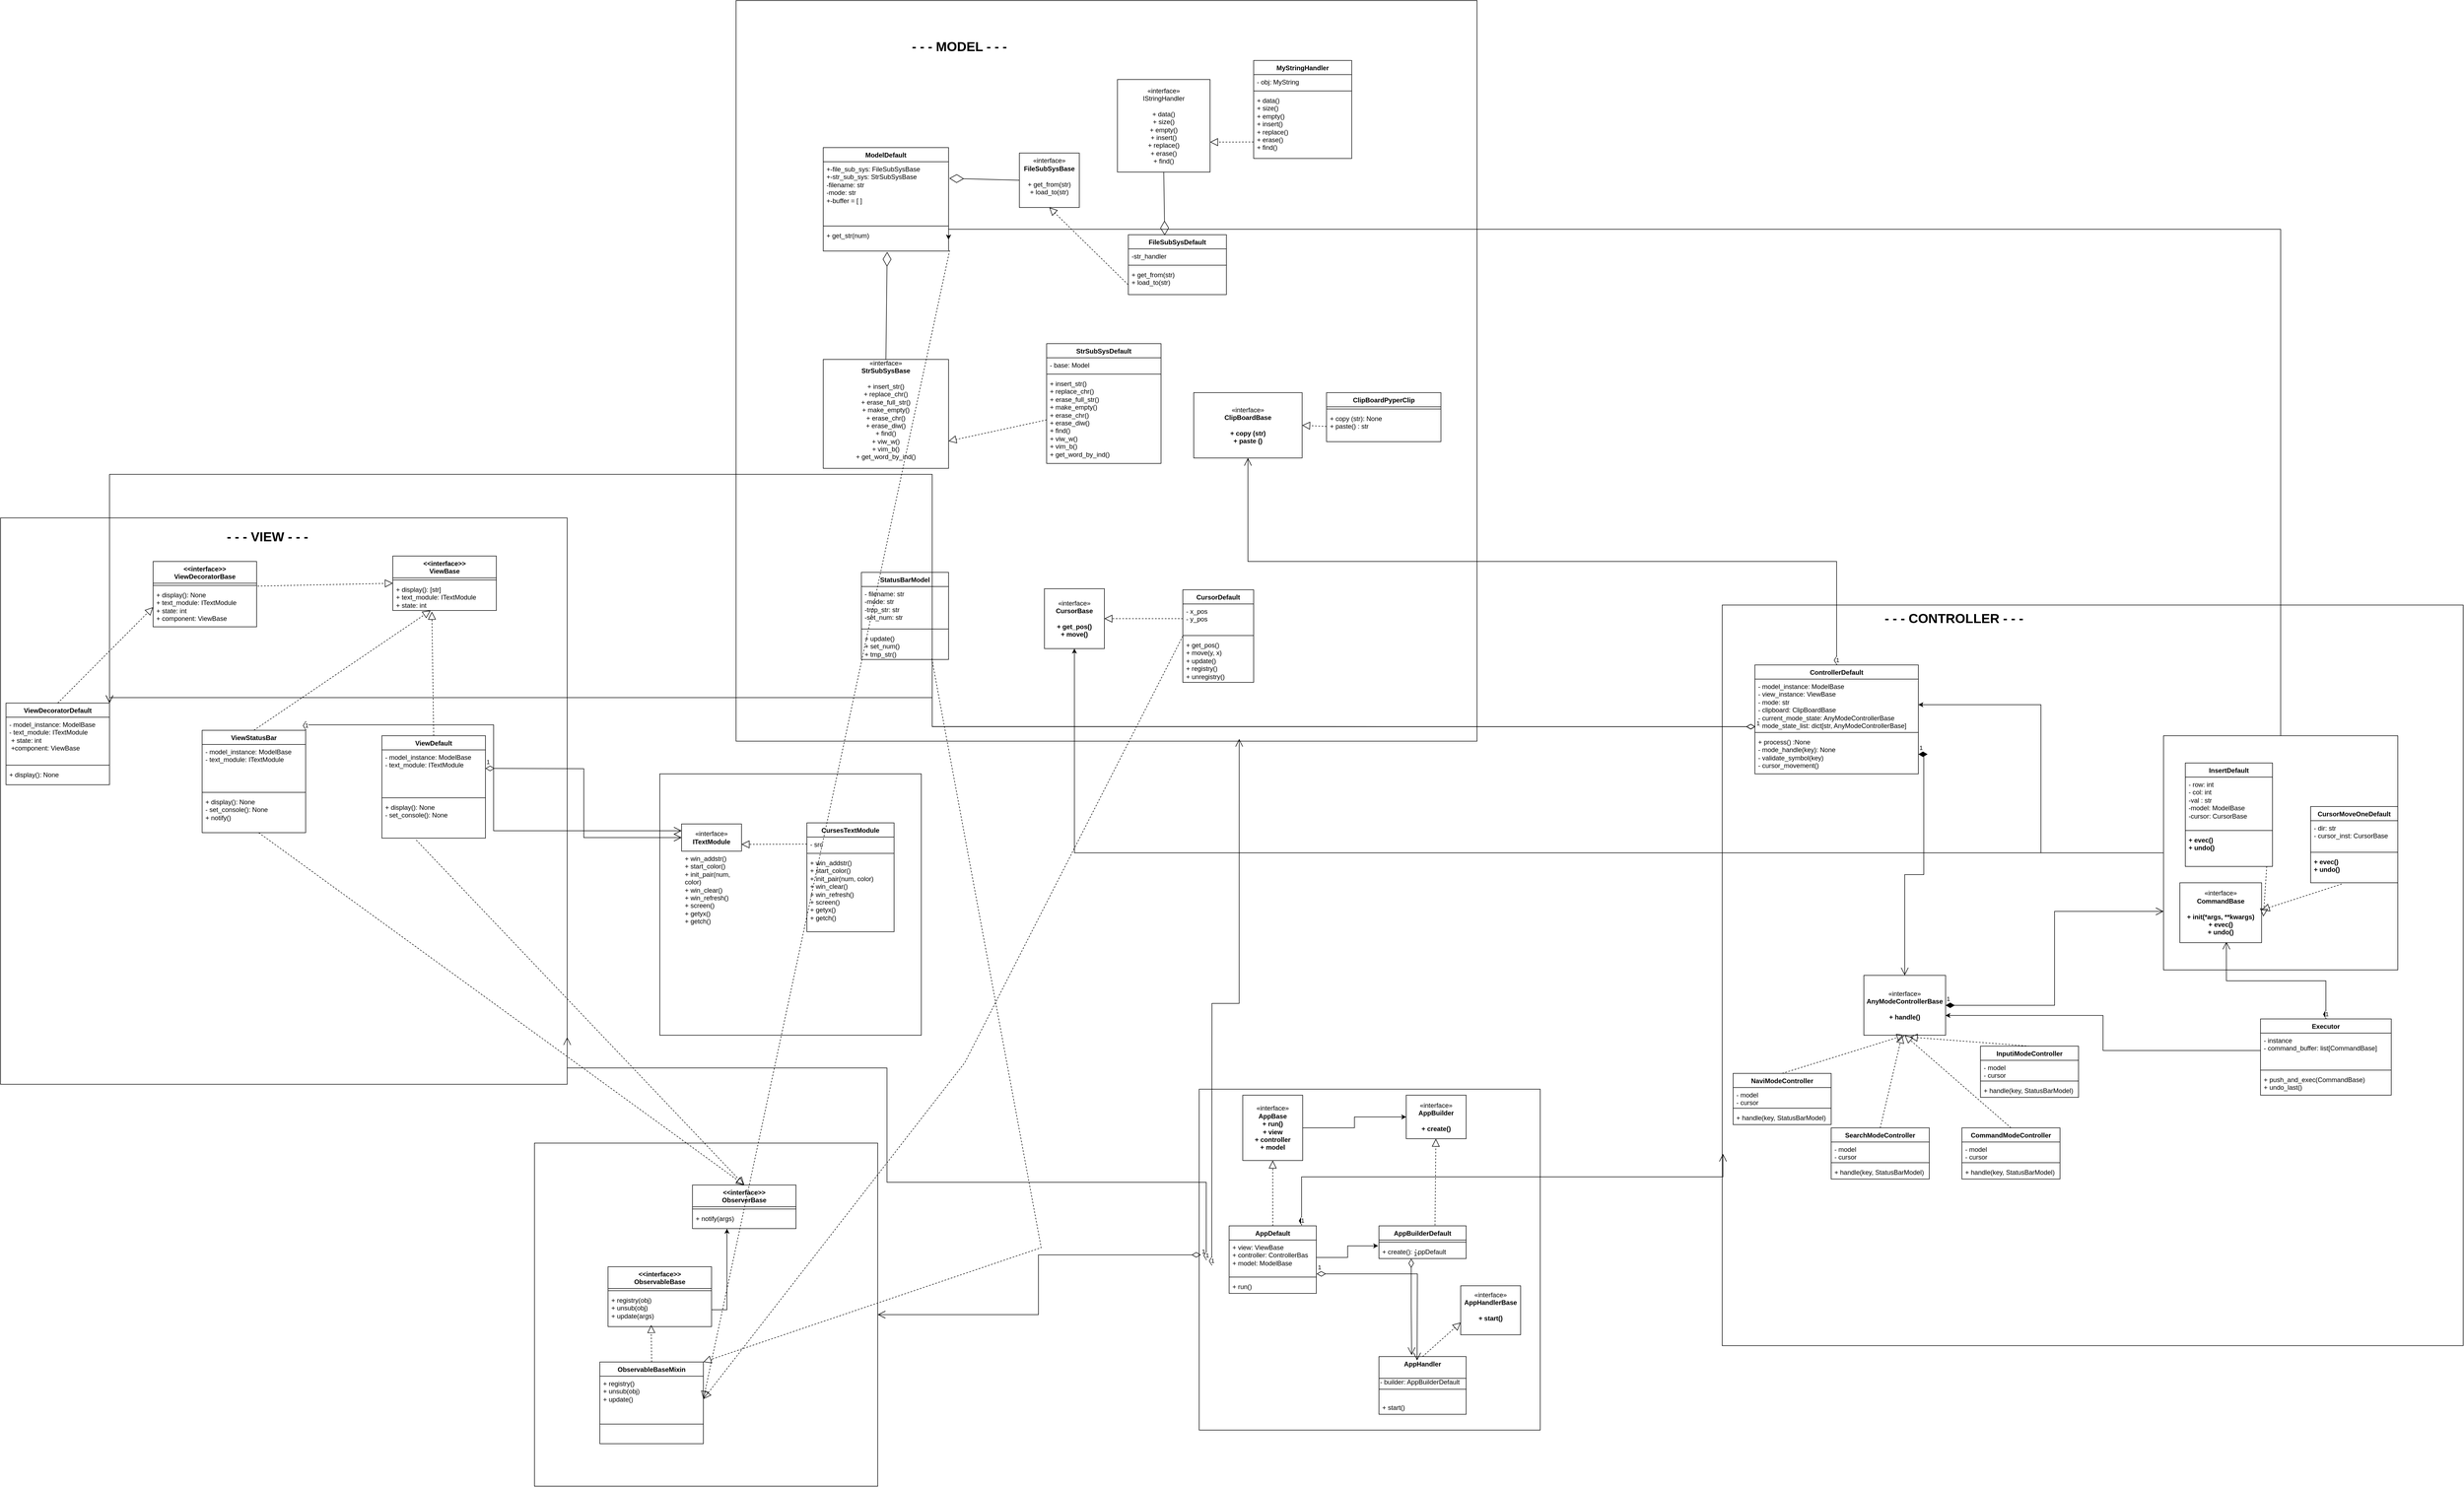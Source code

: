 <mxfile scale="1" border="0" version="24.7.17">
  <diagram name="Страница — 1" id="0QHR3fJ4FeObAPOAPxJw">
    <mxGraphModel dx="4814" dy="1398" grid="1" gridSize="10" guides="1" tooltips="1" connect="1" arrows="1" fold="1" page="1" pageScale="1" pageWidth="827" pageHeight="1169" math="0" shadow="0">
      <root>
        <mxCell id="0" />
        <mxCell id="1" parent="0" />
        <mxCell id="hcoRs2M6s25NKNIWj8Ar-92" value="" style="whiteSpace=wrap;html=1;aspect=fixed;" parent="1" vertex="1">
          <mxGeometry x="-1180" y="2608" width="630" height="630" as="geometry" />
        </mxCell>
        <mxCell id="ozzoOYd5BNsSttyur0BO-1" value="" style="whiteSpace=wrap;html=1;aspect=fixed;" parent="1" vertex="1">
          <mxGeometry x="-810" y="510" width="1360" height="1360" as="geometry" />
        </mxCell>
        <mxCell id="ozzoOYd5BNsSttyur0BO-2" value="&lt;b&gt;&lt;font style=&quot;font-size: 24px;&quot;&gt;- - - MODEL - - -&lt;/font&gt;&lt;/b&gt;" style="text;html=1;align=center;verticalAlign=middle;whiteSpace=wrap;rounded=0;" parent="1" vertex="1">
          <mxGeometry x="-500" y="580" width="200" height="30" as="geometry" />
        </mxCell>
        <mxCell id="ozzoOYd5BNsSttyur0BO-4" value="" style="whiteSpace=wrap;html=1;aspect=fixed;" parent="1" vertex="1">
          <mxGeometry x="1000" y="1620" width="1360" height="1360" as="geometry" />
        </mxCell>
        <mxCell id="ozzoOYd5BNsSttyur0BO-5" value="&lt;b&gt;&lt;font style=&quot;font-size: 24px;&quot;&gt;- - - CONTROLLER - - -&lt;/font&gt;&lt;/b&gt;" style="text;html=1;align=center;verticalAlign=middle;whiteSpace=wrap;rounded=0;" parent="1" vertex="1">
          <mxGeometry x="1282.5" y="1630" width="285" height="30" as="geometry" />
        </mxCell>
        <mxCell id="ozzoOYd5BNsSttyur0BO-6" value="" style="whiteSpace=wrap;html=1;aspect=fixed;" parent="1" vertex="1">
          <mxGeometry x="-2160" y="1460" width="1040" height="1040" as="geometry" />
        </mxCell>
        <mxCell id="ozzoOYd5BNsSttyur0BO-7" value="&lt;b&gt;&lt;font style=&quot;font-size: 24px;&quot;&gt;- - - VIEW - - -&lt;/font&gt;&lt;/b&gt;" style="text;html=1;align=center;verticalAlign=middle;whiteSpace=wrap;rounded=0;" parent="1" vertex="1">
          <mxGeometry x="-1770" y="1480" width="200" height="30" as="geometry" />
        </mxCell>
        <mxCell id="ozzoOYd5BNsSttyur0BO-8" value="" style="whiteSpace=wrap;html=1;aspect=fixed;" parent="1" vertex="1">
          <mxGeometry x="-950" y="1930" width="480" height="480" as="geometry" />
        </mxCell>
        <mxCell id="ozzoOYd5BNsSttyur0BO-9" value="ModelDefault" style="swimlane;fontStyle=1;align=center;verticalAlign=top;childLayout=stackLayout;horizontal=1;startSize=26;horizontalStack=0;resizeParent=1;resizeParentMax=0;resizeLast=0;collapsible=1;marginBottom=0;whiteSpace=wrap;html=1;" parent="1" vertex="1">
          <mxGeometry x="-650" y="780" width="230" height="190" as="geometry" />
        </mxCell>
        <mxCell id="ozzoOYd5BNsSttyur0BO-10" value="+-file_sub_sys: FileSubSysBase&lt;br&gt;+-str_sub_sys: StrSubSysBase&lt;br&gt;-filename: str&lt;br&gt;-mode: str&lt;br&gt;+-buffer = [ ]" style="text;strokeColor=none;fillColor=none;align=left;verticalAlign=top;spacingLeft=4;spacingRight=4;overflow=hidden;rotatable=0;points=[[0,0.5],[1,0.5]];portConstraint=eastwest;whiteSpace=wrap;html=1;" parent="ozzoOYd5BNsSttyur0BO-9" vertex="1">
          <mxGeometry y="26" width="230" height="114" as="geometry" />
        </mxCell>
        <mxCell id="ozzoOYd5BNsSttyur0BO-11" value="" style="line;strokeWidth=1;fillColor=none;align=left;verticalAlign=middle;spacingTop=-1;spacingLeft=3;spacingRight=3;rotatable=0;labelPosition=right;points=[];portConstraint=eastwest;strokeColor=inherit;" parent="ozzoOYd5BNsSttyur0BO-9" vertex="1">
          <mxGeometry y="140" width="230" height="8" as="geometry" />
        </mxCell>
        <mxCell id="ozzoOYd5BNsSttyur0BO-12" value="&lt;div&gt;+ get_str(num)&lt;/div&gt;" style="text;strokeColor=none;fillColor=none;align=left;verticalAlign=top;spacingLeft=4;spacingRight=4;overflow=hidden;rotatable=0;points=[[0,0.5],[1,0.5]];portConstraint=eastwest;whiteSpace=wrap;html=1;" parent="ozzoOYd5BNsSttyur0BO-9" vertex="1">
          <mxGeometry y="148" width="230" height="42" as="geometry" />
        </mxCell>
        <mxCell id="ozzoOYd5BNsSttyur0BO-13" value="«interface»&lt;br&gt;&lt;div&gt;&lt;b&gt;FileSubSysBase&lt;/b&gt;&lt;/div&gt;&lt;div&gt;&lt;b&gt;&lt;br&gt;&lt;/b&gt;&lt;/div&gt;+ get_from(str)&lt;br&gt;+ load_to(str)&lt;br&gt;&lt;div&gt;&lt;br&gt;&lt;/div&gt;" style="html=1;whiteSpace=wrap;" parent="1" vertex="1">
          <mxGeometry x="-290" y="790" width="110" height="100" as="geometry" />
        </mxCell>
        <mxCell id="ozzoOYd5BNsSttyur0BO-15" value="FileSubSysDefault" style="swimlane;fontStyle=1;align=center;verticalAlign=top;childLayout=stackLayout;horizontal=1;startSize=26;horizontalStack=0;resizeParent=1;resizeParentMax=0;resizeLast=0;collapsible=1;marginBottom=0;whiteSpace=wrap;html=1;" parent="1" vertex="1">
          <mxGeometry x="-90" y="940" width="180" height="110" as="geometry" />
        </mxCell>
        <mxCell id="ozzoOYd5BNsSttyur0BO-16" value="-str_handler" style="text;strokeColor=none;fillColor=none;align=left;verticalAlign=top;spacingLeft=4;spacingRight=4;overflow=hidden;rotatable=0;points=[[0,0.5],[1,0.5]];portConstraint=eastwest;whiteSpace=wrap;html=1;" parent="ozzoOYd5BNsSttyur0BO-15" vertex="1">
          <mxGeometry y="26" width="180" height="26" as="geometry" />
        </mxCell>
        <mxCell id="ozzoOYd5BNsSttyur0BO-17" value="" style="line;strokeWidth=1;fillColor=none;align=left;verticalAlign=middle;spacingTop=-1;spacingLeft=3;spacingRight=3;rotatable=0;labelPosition=right;points=[];portConstraint=eastwest;strokeColor=inherit;" parent="ozzoOYd5BNsSttyur0BO-15" vertex="1">
          <mxGeometry y="52" width="180" height="8" as="geometry" />
        </mxCell>
        <mxCell id="ozzoOYd5BNsSttyur0BO-18" value="&lt;div&gt;&lt;span style=&quot;text-align: center;&quot;&gt;+ get_from(str)&lt;/span&gt;&lt;br style=&quot;text-align: center;&quot;&gt;&lt;span style=&quot;text-align: center;&quot;&gt;+ load_to(str)&lt;/span&gt;&lt;br&gt;&lt;/div&gt;" style="text;strokeColor=none;fillColor=none;align=left;verticalAlign=top;spacingLeft=4;spacingRight=4;overflow=hidden;rotatable=0;points=[[0,0.5],[1,0.5]];portConstraint=eastwest;whiteSpace=wrap;html=1;" parent="ozzoOYd5BNsSttyur0BO-15" vertex="1">
          <mxGeometry y="60" width="180" height="50" as="geometry" />
        </mxCell>
        <mxCell id="ozzoOYd5BNsSttyur0BO-19" value="" style="endArrow=block;dashed=1;endFill=0;endSize=12;html=1;rounded=0;entryX=0.5;entryY=1;entryDx=0;entryDy=0;exitX=-0.004;exitY=0.629;exitDx=0;exitDy=0;exitPerimeter=0;" parent="1" source="ozzoOYd5BNsSttyur0BO-18" target="ozzoOYd5BNsSttyur0BO-13" edge="1">
          <mxGeometry width="160" relative="1" as="geometry">
            <mxPoint x="-174.999" y="820" as="sourcePoint" />
            <mxPoint x="-279.15" y="1060" as="targetPoint" />
            <Array as="points" />
          </mxGeometry>
        </mxCell>
        <mxCell id="ozzoOYd5BNsSttyur0BO-20" value="" style="endArrow=diamondThin;endFill=0;endSize=24;html=1;rounded=0;exitX=0;exitY=0.5;exitDx=0;exitDy=0;entryX=1.006;entryY=0.268;entryDx=0;entryDy=0;entryPerimeter=0;" parent="1" source="ozzoOYd5BNsSttyur0BO-13" target="ozzoOYd5BNsSttyur0BO-10" edge="1">
          <mxGeometry width="160" relative="1" as="geometry">
            <mxPoint x="-390" y="970" as="sourcePoint" />
            <mxPoint x="-330" y="770" as="targetPoint" />
          </mxGeometry>
        </mxCell>
        <mxCell id="ozzoOYd5BNsSttyur0BO-23" value="ControllerDefault" style="swimlane;fontStyle=1;align=center;verticalAlign=top;childLayout=stackLayout;horizontal=1;startSize=26;horizontalStack=0;resizeParent=1;resizeParentMax=0;resizeLast=0;collapsible=1;marginBottom=0;whiteSpace=wrap;html=1;" parent="1" vertex="1">
          <mxGeometry x="1060" y="1730" width="300" height="200" as="geometry" />
        </mxCell>
        <mxCell id="ozzoOYd5BNsSttyur0BO-24" value="- model_instance: ModelBase&lt;div&gt;- view_instance: ViewBase&lt;br&gt;- mode: str&lt;br&gt;&lt;/div&gt;&lt;div&gt;- clipboard: ClipBoardBase&lt;br&gt;&lt;/div&gt;&lt;div&gt;- current_mode_state: AnyModeControllerBase&lt;br&gt;- mode_state_list: dict[str, AnyModeControllerBase]&lt;/div&gt;" style="text;strokeColor=none;fillColor=none;align=left;verticalAlign=top;spacingLeft=4;spacingRight=4;overflow=hidden;rotatable=0;points=[[0,0.5],[1,0.5]];portConstraint=eastwest;whiteSpace=wrap;html=1;" parent="ozzoOYd5BNsSttyur0BO-23" vertex="1">
          <mxGeometry y="26" width="300" height="94" as="geometry" />
        </mxCell>
        <mxCell id="ozzoOYd5BNsSttyur0BO-25" value="" style="line;strokeWidth=1;fillColor=none;align=left;verticalAlign=middle;spacingTop=-1;spacingLeft=3;spacingRight=3;rotatable=0;labelPosition=right;points=[];portConstraint=eastwest;strokeColor=inherit;" parent="ozzoOYd5BNsSttyur0BO-23" vertex="1">
          <mxGeometry y="120" width="300" height="8" as="geometry" />
        </mxCell>
        <mxCell id="ozzoOYd5BNsSttyur0BO-26" value="&lt;div&gt;+ process() :None&lt;br&gt;- mode_handle(key): None&lt;/div&gt;&lt;div&gt;- validate_symbol(key)&amp;nbsp;&lt;/div&gt;&lt;div&gt;- cursor_movement()&lt;br&gt;&lt;/div&gt;" style="text;strokeColor=none;fillColor=none;align=left;verticalAlign=top;spacingLeft=4;spacingRight=4;overflow=hidden;rotatable=0;points=[[0,0.5],[1,0.5]];portConstraint=eastwest;whiteSpace=wrap;html=1;" parent="ozzoOYd5BNsSttyur0BO-23" vertex="1">
          <mxGeometry y="128" width="300" height="72" as="geometry" />
        </mxCell>
        <mxCell id="UxJCaCO66jcpOKKuyTS9-1" value="ViewDefault" style="swimlane;fontStyle=1;align=center;verticalAlign=top;childLayout=stackLayout;horizontal=1;startSize=26;horizontalStack=0;resizeParent=1;resizeParentMax=0;resizeLast=0;collapsible=1;marginBottom=0;whiteSpace=wrap;html=1;" parent="1" vertex="1">
          <mxGeometry x="-1460" y="1860" width="190" height="188" as="geometry" />
        </mxCell>
        <mxCell id="UxJCaCO66jcpOKKuyTS9-2" value="- model_instance: ModelBase&lt;br&gt;- text_module: ITextModule" style="text;strokeColor=none;fillColor=none;align=left;verticalAlign=top;spacingLeft=4;spacingRight=4;overflow=hidden;rotatable=0;points=[[0,0.5],[1,0.5]];portConstraint=eastwest;whiteSpace=wrap;html=1;" parent="UxJCaCO66jcpOKKuyTS9-1" vertex="1">
          <mxGeometry y="26" width="190" height="84" as="geometry" />
        </mxCell>
        <mxCell id="UxJCaCO66jcpOKKuyTS9-3" value="" style="line;strokeWidth=1;fillColor=none;align=left;verticalAlign=middle;spacingTop=-1;spacingLeft=3;spacingRight=3;rotatable=0;labelPosition=right;points=[];portConstraint=eastwest;strokeColor=inherit;" parent="UxJCaCO66jcpOKKuyTS9-1" vertex="1">
          <mxGeometry y="110" width="190" height="8" as="geometry" />
        </mxCell>
        <mxCell id="UxJCaCO66jcpOKKuyTS9-4" value="+ display(): None&lt;br&gt;- set_console(): None" style="text;strokeColor=none;fillColor=none;align=left;verticalAlign=top;spacingLeft=4;spacingRight=4;overflow=hidden;rotatable=0;points=[[0,0.5],[1,0.5]];portConstraint=eastwest;whiteSpace=wrap;html=1;" parent="UxJCaCO66jcpOKKuyTS9-1" vertex="1">
          <mxGeometry y="118" width="190" height="70" as="geometry" />
        </mxCell>
        <mxCell id="UxJCaCO66jcpOKKuyTS9-5" value="«interface»&lt;br&gt;&lt;b&gt;ITextModule&lt;/b&gt;" style="html=1;whiteSpace=wrap;" parent="1" vertex="1">
          <mxGeometry x="-910" y="2022" width="110" height="50" as="geometry" />
        </mxCell>
        <mxCell id="2VUqDzxgbZ_DS1Whv4IS-1" value="«interface»&lt;br&gt;&lt;b&gt;CursorBase&lt;br&gt;&lt;br&gt;+ get_pos()&lt;br&gt;+ move()&lt;/b&gt;" style="html=1;whiteSpace=wrap;" parent="1" vertex="1">
          <mxGeometry x="-244" y="1590" width="110" height="110" as="geometry" />
        </mxCell>
        <mxCell id="2VUqDzxgbZ_DS1Whv4IS-2" value="CursorDefault" style="swimlane;fontStyle=1;align=center;verticalAlign=top;childLayout=stackLayout;horizontal=1;startSize=26;horizontalStack=0;resizeParent=1;resizeParentMax=0;resizeLast=0;collapsible=1;marginBottom=0;whiteSpace=wrap;html=1;" parent="1" vertex="1">
          <mxGeometry x="10" y="1592" width="130" height="170" as="geometry" />
        </mxCell>
        <mxCell id="2VUqDzxgbZ_DS1Whv4IS-3" value="- x_pos&lt;br&gt;- y_pos" style="text;strokeColor=none;fillColor=none;align=left;verticalAlign=top;spacingLeft=4;spacingRight=4;overflow=hidden;rotatable=0;points=[[0,0.5],[1,0.5]];portConstraint=eastwest;whiteSpace=wrap;html=1;" parent="2VUqDzxgbZ_DS1Whv4IS-2" vertex="1">
          <mxGeometry y="26" width="130" height="54" as="geometry" />
        </mxCell>
        <mxCell id="2VUqDzxgbZ_DS1Whv4IS-4" value="" style="line;strokeWidth=1;fillColor=none;align=left;verticalAlign=middle;spacingTop=-1;spacingLeft=3;spacingRight=3;rotatable=0;labelPosition=right;points=[];portConstraint=eastwest;strokeColor=inherit;" parent="2VUqDzxgbZ_DS1Whv4IS-2" vertex="1">
          <mxGeometry y="80" width="130" height="8" as="geometry" />
        </mxCell>
        <mxCell id="2VUqDzxgbZ_DS1Whv4IS-5" value="+ get_pos()&lt;br&gt;+ move(y, x)&lt;br&gt;+ update()&lt;br&gt;+ registry()&lt;br&gt;+ unregistry()" style="text;strokeColor=none;fillColor=none;align=left;verticalAlign=top;spacingLeft=4;spacingRight=4;overflow=hidden;rotatable=0;points=[[0,0.5],[1,0.5]];portConstraint=eastwest;whiteSpace=wrap;html=1;" parent="2VUqDzxgbZ_DS1Whv4IS-2" vertex="1">
          <mxGeometry y="88" width="130" height="82" as="geometry" />
        </mxCell>
        <mxCell id="2VUqDzxgbZ_DS1Whv4IS-6" value="" style="endArrow=block;dashed=1;endFill=0;endSize=12;html=1;rounded=0;exitX=0;exitY=0.5;exitDx=0;exitDy=0;entryX=1;entryY=0.5;entryDx=0;entryDy=0;" parent="1" source="2VUqDzxgbZ_DS1Whv4IS-3" target="2VUqDzxgbZ_DS1Whv4IS-1" edge="1">
          <mxGeometry width="160" relative="1" as="geometry">
            <mxPoint x="-320" y="1632" as="sourcePoint" />
            <mxPoint x="-160" y="1632" as="targetPoint" />
          </mxGeometry>
        </mxCell>
        <mxCell id="2VUqDzxgbZ_DS1Whv4IS-8" style="edgeStyle=orthogonalEdgeStyle;rounded=0;orthogonalLoop=1;jettySize=auto;html=1;exitX=0.5;exitY=1;exitDx=0;exitDy=0;" parent="1" source="ozzoOYd5BNsSttyur0BO-7" target="ozzoOYd5BNsSttyur0BO-7" edge="1">
          <mxGeometry relative="1" as="geometry" />
        </mxCell>
        <mxCell id="2VUqDzxgbZ_DS1Whv4IS-9" value="CursesTextModule" style="swimlane;fontStyle=1;align=center;verticalAlign=top;childLayout=stackLayout;horizontal=1;startSize=26;horizontalStack=0;resizeParent=1;resizeParentMax=0;resizeLast=0;collapsible=1;marginBottom=0;whiteSpace=wrap;html=1;" parent="1" vertex="1">
          <mxGeometry x="-680" y="2020" width="160" height="200" as="geometry" />
        </mxCell>
        <mxCell id="2VUqDzxgbZ_DS1Whv4IS-10" value="- src" style="text;strokeColor=none;fillColor=none;align=left;verticalAlign=top;spacingLeft=4;spacingRight=4;overflow=hidden;rotatable=0;points=[[0,0.5],[1,0.5]];portConstraint=eastwest;whiteSpace=wrap;html=1;" parent="2VUqDzxgbZ_DS1Whv4IS-9" vertex="1">
          <mxGeometry y="26" width="160" height="26" as="geometry" />
        </mxCell>
        <mxCell id="2VUqDzxgbZ_DS1Whv4IS-11" value="" style="line;strokeWidth=1;fillColor=none;align=left;verticalAlign=middle;spacingTop=-1;spacingLeft=3;spacingRight=3;rotatable=0;labelPosition=right;points=[];portConstraint=eastwest;strokeColor=inherit;" parent="2VUqDzxgbZ_DS1Whv4IS-9" vertex="1">
          <mxGeometry y="52" width="160" height="8" as="geometry" />
        </mxCell>
        <mxCell id="2VUqDzxgbZ_DS1Whv4IS-12" value="+ win_addstr()&lt;br&gt;+ start_color()&lt;br&gt;+ init_pair(num, color)&lt;br&gt;+ win_clear()&lt;br&gt;+ win_refresh()&lt;br&gt;+ screen()&lt;div&gt;+ getyx()&lt;br&gt;+ getch()&lt;/div&gt;" style="text;strokeColor=none;fillColor=none;align=left;verticalAlign=top;spacingLeft=4;spacingRight=4;overflow=hidden;rotatable=0;points=[[0,0.5],[1,0.5]];portConstraint=eastwest;whiteSpace=wrap;html=1;" parent="2VUqDzxgbZ_DS1Whv4IS-9" vertex="1">
          <mxGeometry y="60" width="160" height="140" as="geometry" />
        </mxCell>
        <mxCell id="2VUqDzxgbZ_DS1Whv4IS-13" value="" style="endArrow=block;dashed=1;endFill=0;endSize=12;html=1;rounded=0;exitX=0;exitY=0.5;exitDx=0;exitDy=0;entryX=1;entryY=0.75;entryDx=0;entryDy=0;" parent="1" source="2VUqDzxgbZ_DS1Whv4IS-10" target="UxJCaCO66jcpOKKuyTS9-5" edge="1">
          <mxGeometry width="160" relative="1" as="geometry">
            <mxPoint x="-680" y="2052" as="sourcePoint" />
            <mxPoint x="-804" y="2054" as="targetPoint" />
          </mxGeometry>
        </mxCell>
        <mxCell id="2VUqDzxgbZ_DS1Whv4IS-15" value="«interface»&lt;br&gt;&lt;div&gt;&lt;b&gt;StrSubSysBase&lt;/b&gt;&lt;/div&gt;&lt;div&gt;&lt;b&gt;&lt;br&gt;&lt;/b&gt;&lt;/div&gt;+ insert_str()&lt;br&gt;+ replace_chr()&lt;div&gt;+ erase_full_str()&lt;br&gt;+ make_empty()&lt;/div&gt;&lt;div&gt;+ erase_chr()&lt;br&gt;+ erase_diw()&lt;br&gt;+ find()&lt;br&gt;+ viw_w()&lt;br&gt;+ vim_b()&lt;br&gt;+ get_word_by_ind()&lt;br&gt;&lt;div&gt;&lt;br&gt;&lt;/div&gt;&lt;/div&gt;" style="html=1;whiteSpace=wrap;" parent="1" vertex="1">
          <mxGeometry x="-650" y="1169" width="230" height="200" as="geometry" />
        </mxCell>
        <mxCell id="2VUqDzxgbZ_DS1Whv4IS-16" value="StrSubSysDefault" style="swimlane;fontStyle=1;align=center;verticalAlign=top;childLayout=stackLayout;horizontal=1;startSize=26;horizontalStack=0;resizeParent=1;resizeParentMax=0;resizeLast=0;collapsible=1;marginBottom=0;whiteSpace=wrap;html=1;" parent="1" vertex="1">
          <mxGeometry x="-240" y="1140" width="210" height="220" as="geometry" />
        </mxCell>
        <mxCell id="2VUqDzxgbZ_DS1Whv4IS-17" value="- base: Model" style="text;strokeColor=none;fillColor=none;align=left;verticalAlign=top;spacingLeft=4;spacingRight=4;overflow=hidden;rotatable=0;points=[[0,0.5],[1,0.5]];portConstraint=eastwest;whiteSpace=wrap;html=1;" parent="2VUqDzxgbZ_DS1Whv4IS-16" vertex="1">
          <mxGeometry y="26" width="210" height="26" as="geometry" />
        </mxCell>
        <mxCell id="2VUqDzxgbZ_DS1Whv4IS-18" value="" style="line;strokeWidth=1;fillColor=none;align=left;verticalAlign=middle;spacingTop=-1;spacingLeft=3;spacingRight=3;rotatable=0;labelPosition=right;points=[];portConstraint=eastwest;strokeColor=inherit;" parent="2VUqDzxgbZ_DS1Whv4IS-16" vertex="1">
          <mxGeometry y="52" width="210" height="8" as="geometry" />
        </mxCell>
        <mxCell id="2VUqDzxgbZ_DS1Whv4IS-19" value="&lt;div style=&quot;text-align: justify;&quot;&gt;&lt;span style=&quot;text-align: center; background-color: initial;&quot;&gt;+ insert_str()&lt;/span&gt;&lt;/div&gt;&lt;span style=&quot;text-align: center;&quot;&gt;&lt;div style=&quot;text-align: justify;&quot;&gt;&lt;span style=&quot;background-color: initial;&quot;&gt;+ replace_chr()&lt;/span&gt;&lt;/div&gt;&lt;/span&gt;&lt;div style=&quot;text-align: center;&quot;&gt;&lt;div style=&quot;text-align: justify;&quot;&gt;&lt;span style=&quot;background-color: initial;&quot;&gt;+ erase_full_str()&lt;/span&gt;&lt;/div&gt;&lt;div style=&quot;text-align: justify;&quot;&gt;&lt;span style=&quot;background-color: initial;&quot;&gt;+ make_empty()&lt;/span&gt;&lt;/div&gt;&lt;/div&gt;&lt;div style=&quot;text-align: center;&quot;&gt;&lt;div style=&quot;text-align: justify;&quot;&gt;&lt;span style=&quot;background-color: initial;&quot;&gt;+ erase_chr()&lt;/span&gt;&lt;/div&gt;&lt;div style=&quot;text-align: justify;&quot;&gt;&lt;span style=&quot;background-color: initial;&quot;&gt;+ erase_diw()&lt;/span&gt;&lt;/div&gt;&lt;div style=&quot;text-align: justify;&quot;&gt;&lt;span style=&quot;background-color: initial;&quot;&gt;+ find()&lt;/span&gt;&lt;/div&gt;&lt;div style=&quot;text-align: justify;&quot;&gt;&lt;span style=&quot;background-color: initial;&quot;&gt;+ viw_w()&lt;/span&gt;&lt;/div&gt;&lt;div style=&quot;text-align: justify;&quot;&gt;&lt;span style=&quot;background-color: initial;&quot;&gt;+ vim_b()&lt;/span&gt;&lt;/div&gt;&lt;div style=&quot;text-align: justify;&quot;&gt;&lt;span style=&quot;background-color: initial;&quot;&gt;+ get_word_by_ind()&lt;/span&gt;&lt;/div&gt;&lt;/div&gt;" style="text;strokeColor=none;fillColor=none;align=left;verticalAlign=top;spacingLeft=4;spacingRight=4;overflow=hidden;rotatable=0;points=[[0,0.5],[1,0.5]];portConstraint=eastwest;whiteSpace=wrap;html=1;" parent="2VUqDzxgbZ_DS1Whv4IS-16" vertex="1">
          <mxGeometry y="60" width="210" height="160" as="geometry" />
        </mxCell>
        <mxCell id="2VUqDzxgbZ_DS1Whv4IS-20" value="" style="endArrow=block;dashed=1;endFill=0;endSize=12;html=1;rounded=0;entryX=1;entryY=0.75;entryDx=0;entryDy=0;exitX=0;exitY=0.5;exitDx=0;exitDy=0;" parent="1" source="2VUqDzxgbZ_DS1Whv4IS-19" target="2VUqDzxgbZ_DS1Whv4IS-15" edge="1">
          <mxGeometry width="160" relative="1" as="geometry">
            <mxPoint x="-6" y="1362" as="sourcePoint" />
            <mxPoint x="-160" y="1210" as="targetPoint" />
            <Array as="points" />
          </mxGeometry>
        </mxCell>
        <mxCell id="2VUqDzxgbZ_DS1Whv4IS-21" value="" style="endArrow=diamondThin;endFill=0;endSize=24;html=1;rounded=0;exitX=0.5;exitY=0;exitDx=0;exitDy=0;entryX=0.51;entryY=1.038;entryDx=0;entryDy=0;entryPerimeter=0;" parent="1" source="2VUqDzxgbZ_DS1Whv4IS-15" target="ozzoOYd5BNsSttyur0BO-12" edge="1">
          <mxGeometry width="160" relative="1" as="geometry">
            <mxPoint x="-351" y="1031" as="sourcePoint" />
            <mxPoint x="-440" y="1030" as="targetPoint" />
            <Array as="points" />
          </mxGeometry>
        </mxCell>
        <mxCell id="2VUqDzxgbZ_DS1Whv4IS-28" value="«interface»&lt;div&gt;IStringHandler&lt;br&gt;&lt;br&gt;+ data()&lt;br&gt;+ size()&lt;br&gt;+ empty()&lt;br&gt;+ insert()&lt;br&gt;+ replace()&lt;br&gt;+ erase()&lt;br&gt;+ find()&lt;/div&gt;" style="html=1;whiteSpace=wrap;" parent="1" vertex="1">
          <mxGeometry x="-110" y="655" width="170" height="170" as="geometry" />
        </mxCell>
        <mxCell id="2VUqDzxgbZ_DS1Whv4IS-29" value="MyStringHandler" style="swimlane;fontStyle=1;align=center;verticalAlign=top;childLayout=stackLayout;horizontal=1;startSize=26;horizontalStack=0;resizeParent=1;resizeParentMax=0;resizeLast=0;collapsible=1;marginBottom=0;whiteSpace=wrap;html=1;" parent="1" vertex="1">
          <mxGeometry x="140" y="620" width="180" height="180" as="geometry" />
        </mxCell>
        <mxCell id="2VUqDzxgbZ_DS1Whv4IS-30" value="- obj: MyString" style="text;strokeColor=none;fillColor=none;align=left;verticalAlign=top;spacingLeft=4;spacingRight=4;overflow=hidden;rotatable=0;points=[[0,0.5],[1,0.5]];portConstraint=eastwest;whiteSpace=wrap;html=1;" parent="2VUqDzxgbZ_DS1Whv4IS-29" vertex="1">
          <mxGeometry y="26" width="180" height="26" as="geometry" />
        </mxCell>
        <mxCell id="2VUqDzxgbZ_DS1Whv4IS-31" value="" style="line;strokeWidth=1;fillColor=none;align=left;verticalAlign=middle;spacingTop=-1;spacingLeft=3;spacingRight=3;rotatable=0;labelPosition=right;points=[];portConstraint=eastwest;strokeColor=inherit;" parent="2VUqDzxgbZ_DS1Whv4IS-29" vertex="1">
          <mxGeometry y="52" width="180" height="8" as="geometry" />
        </mxCell>
        <mxCell id="2VUqDzxgbZ_DS1Whv4IS-32" value="&lt;span style=&quot;text-align: center;&quot;&gt;+ data()&lt;/span&gt;&lt;br style=&quot;text-align: center;&quot;&gt;&lt;span style=&quot;text-align: center;&quot;&gt;+ size()&lt;/span&gt;&lt;br style=&quot;text-align: center;&quot;&gt;&lt;span style=&quot;text-align: center;&quot;&gt;+ empty()&lt;/span&gt;&lt;br style=&quot;text-align: center;&quot;&gt;&lt;span style=&quot;text-align: center;&quot;&gt;+ insert()&lt;/span&gt;&lt;br style=&quot;text-align: center;&quot;&gt;&lt;span style=&quot;text-align: center;&quot;&gt;+ replace()&lt;/span&gt;&lt;br style=&quot;text-align: center;&quot;&gt;&lt;span style=&quot;text-align: center;&quot;&gt;+ erase()&lt;/span&gt;&lt;br style=&quot;text-align: center;&quot;&gt;&lt;span style=&quot;text-align: center;&quot;&gt;+ find()&lt;/span&gt;&lt;div&gt;&lt;span style=&quot;text-align: center;&quot;&gt;&lt;br&gt;&lt;/span&gt;&lt;/div&gt;" style="text;strokeColor=none;fillColor=none;align=left;verticalAlign=top;spacingLeft=4;spacingRight=4;overflow=hidden;rotatable=0;points=[[0,0.5],[1,0.5]];portConstraint=eastwest;whiteSpace=wrap;html=1;" parent="2VUqDzxgbZ_DS1Whv4IS-29" vertex="1">
          <mxGeometry y="60" width="180" height="120" as="geometry" />
        </mxCell>
        <mxCell id="2VUqDzxgbZ_DS1Whv4IS-33" value="" style="endArrow=diamondThin;endFill=0;endSize=24;html=1;rounded=0;exitX=0.5;exitY=1;exitDx=0;exitDy=0;entryX=0.371;entryY=0.01;entryDx=0;entryDy=0;entryPerimeter=0;" parent="1" source="2VUqDzxgbZ_DS1Whv4IS-28" target="ozzoOYd5BNsSttyur0BO-15" edge="1">
          <mxGeometry width="160" relative="1" as="geometry">
            <mxPoint x="-290" y="858" as="sourcePoint" />
            <mxPoint x="-379" y="857" as="targetPoint" />
          </mxGeometry>
        </mxCell>
        <mxCell id="2VUqDzxgbZ_DS1Whv4IS-34" value="" style="endArrow=block;dashed=1;endFill=0;endSize=12;html=1;rounded=0;entryX=1;entryY=0.676;entryDx=0;entryDy=0;exitX=-0.002;exitY=0.748;exitDx=0;exitDy=0;exitPerimeter=0;entryPerimeter=0;" parent="1" source="2VUqDzxgbZ_DS1Whv4IS-32" target="2VUqDzxgbZ_DS1Whv4IS-28" edge="1">
          <mxGeometry width="160" relative="1" as="geometry">
            <mxPoint x="234" y="990" as="sourcePoint" />
            <mxPoint x="80" y="838" as="targetPoint" />
            <Array as="points" />
          </mxGeometry>
        </mxCell>
        <mxCell id="2VUqDzxgbZ_DS1Whv4IS-35" value="«interface»&lt;br&gt;&lt;b&gt;ClipBoardBase&lt;br&gt;&lt;br&gt;+ copy (str)&lt;br&gt;+ paste ()&lt;/b&gt;" style="html=1;whiteSpace=wrap;" parent="1" vertex="1">
          <mxGeometry x="30" y="1230" width="199" height="120" as="geometry" />
        </mxCell>
        <mxCell id="2VUqDzxgbZ_DS1Whv4IS-36" value="ClipBoardPyperClip" style="swimlane;fontStyle=1;align=center;verticalAlign=top;childLayout=stackLayout;horizontal=1;startSize=26;horizontalStack=0;resizeParent=1;resizeParentMax=0;resizeLast=0;collapsible=1;marginBottom=0;whiteSpace=wrap;html=1;" parent="1" vertex="1">
          <mxGeometry x="273.75" y="1230" width="210" height="90" as="geometry" />
        </mxCell>
        <mxCell id="2VUqDzxgbZ_DS1Whv4IS-38" value="" style="line;strokeWidth=1;fillColor=none;align=left;verticalAlign=middle;spacingTop=-1;spacingLeft=3;spacingRight=3;rotatable=0;labelPosition=right;points=[];portConstraint=eastwest;strokeColor=inherit;" parent="2VUqDzxgbZ_DS1Whv4IS-36" vertex="1">
          <mxGeometry y="26" width="210" height="8" as="geometry" />
        </mxCell>
        <mxCell id="2VUqDzxgbZ_DS1Whv4IS-39" value="+ copy (str): None&lt;br&gt;+ paste() : str&amp;nbsp;" style="text;strokeColor=none;fillColor=none;align=left;verticalAlign=top;spacingLeft=4;spacingRight=4;overflow=hidden;rotatable=0;points=[[0,0.5],[1,0.5]];portConstraint=eastwest;whiteSpace=wrap;html=1;" parent="2VUqDzxgbZ_DS1Whv4IS-36" vertex="1">
          <mxGeometry y="34" width="210" height="56" as="geometry" />
        </mxCell>
        <mxCell id="2VUqDzxgbZ_DS1Whv4IS-40" value="" style="endArrow=block;dashed=1;endFill=0;endSize=12;html=1;rounded=0;exitX=0;exitY=0.5;exitDx=0;exitDy=0;entryX=1;entryY=0.5;entryDx=0;entryDy=0;" parent="1" source="2VUqDzxgbZ_DS1Whv4IS-39" target="2VUqDzxgbZ_DS1Whv4IS-35" edge="1">
          <mxGeometry width="160" relative="1" as="geometry">
            <mxPoint x="196.25" y="1370" as="sourcePoint" />
            <mxPoint x="356.25" y="1370" as="targetPoint" />
          </mxGeometry>
        </mxCell>
        <mxCell id="2VUqDzxgbZ_DS1Whv4IS-42" value="1" style="endArrow=open;html=1;endSize=12;startArrow=diamondThin;startSize=14;startFill=0;edgeStyle=orthogonalEdgeStyle;align=left;verticalAlign=bottom;rounded=0;entryX=0.5;entryY=1;entryDx=0;entryDy=0;exitX=0.5;exitY=0;exitDx=0;exitDy=0;" parent="1" source="ozzoOYd5BNsSttyur0BO-23" target="2VUqDzxgbZ_DS1Whv4IS-35" edge="1">
          <mxGeometry x="-1" y="3" relative="1" as="geometry">
            <mxPoint x="1450" y="1770" as="sourcePoint" />
            <mxPoint x="1610" y="1770" as="targetPoint" />
          </mxGeometry>
        </mxCell>
        <mxCell id="2VUqDzxgbZ_DS1Whv4IS-55" style="edgeStyle=orthogonalEdgeStyle;rounded=0;orthogonalLoop=1;jettySize=auto;html=1;exitX=0;exitY=0.5;exitDx=0;exitDy=0;entryX=1;entryY=0.5;entryDx=0;entryDy=0;" parent="1" source="2VUqDzxgbZ_DS1Whv4IS-50" target="ozzoOYd5BNsSttyur0BO-24" edge="1">
          <mxGeometry relative="1" as="geometry" />
        </mxCell>
        <mxCell id="hcoRs2M6s25NKNIWj8Ar-59" style="edgeStyle=orthogonalEdgeStyle;rounded=0;orthogonalLoop=1;jettySize=auto;html=1;entryX=0.5;entryY=1;entryDx=0;entryDy=0;" parent="1" source="2VUqDzxgbZ_DS1Whv4IS-50" target="2VUqDzxgbZ_DS1Whv4IS-1" edge="1">
          <mxGeometry relative="1" as="geometry" />
        </mxCell>
        <mxCell id="hcoRs2M6s25NKNIWj8Ar-60" style="edgeStyle=orthogonalEdgeStyle;rounded=0;orthogonalLoop=1;jettySize=auto;html=1;entryX=1;entryY=0.5;entryDx=0;entryDy=0;" parent="1" source="2VUqDzxgbZ_DS1Whv4IS-50" target="ozzoOYd5BNsSttyur0BO-12" edge="1">
          <mxGeometry relative="1" as="geometry">
            <Array as="points">
              <mxPoint x="2025" y="930" />
              <mxPoint x="-420" y="930" />
            </Array>
          </mxGeometry>
        </mxCell>
        <mxCell id="2VUqDzxgbZ_DS1Whv4IS-50" value="" style="whiteSpace=wrap;html=1;aspect=fixed;" parent="1" vertex="1">
          <mxGeometry x="1810" y="1860" width="430" height="430" as="geometry" />
        </mxCell>
        <mxCell id="2VUqDzxgbZ_DS1Whv4IS-44" value="InsertDefault" style="swimlane;fontStyle=1;align=center;verticalAlign=top;childLayout=stackLayout;horizontal=1;startSize=26;horizontalStack=0;resizeParent=1;resizeParentMax=0;resizeLast=0;collapsible=1;marginBottom=0;whiteSpace=wrap;html=1;" parent="1" vertex="1">
          <mxGeometry x="1850" y="1910" width="160" height="190" as="geometry" />
        </mxCell>
        <mxCell id="2VUqDzxgbZ_DS1Whv4IS-45" value="- row: int&lt;br&gt;- col: int&lt;div&gt;-val : str&lt;/div&gt;&lt;div&gt;-model: ModelBase&lt;br&gt;-cursor: CursorBase&lt;/div&gt;" style="text;strokeColor=none;fillColor=none;align=left;verticalAlign=top;spacingLeft=4;spacingRight=4;overflow=hidden;rotatable=0;points=[[0,0.5],[1,0.5]];portConstraint=eastwest;whiteSpace=wrap;html=1;" parent="2VUqDzxgbZ_DS1Whv4IS-44" vertex="1">
          <mxGeometry y="26" width="160" height="94" as="geometry" />
        </mxCell>
        <mxCell id="2VUqDzxgbZ_DS1Whv4IS-46" value="" style="line;strokeWidth=1;fillColor=none;align=left;verticalAlign=middle;spacingTop=-1;spacingLeft=3;spacingRight=3;rotatable=0;labelPosition=right;points=[];portConstraint=eastwest;strokeColor=inherit;" parent="2VUqDzxgbZ_DS1Whv4IS-44" vertex="1">
          <mxGeometry y="120" width="160" height="8" as="geometry" />
        </mxCell>
        <mxCell id="2VUqDzxgbZ_DS1Whv4IS-47" value="&lt;b style=&quot;text-align: center;&quot;&gt;+ evec()&lt;br&gt;+ undo()&lt;/b&gt;" style="text;strokeColor=none;fillColor=none;align=left;verticalAlign=top;spacingLeft=4;spacingRight=4;overflow=hidden;rotatable=0;points=[[0,0.5],[1,0.5]];portConstraint=eastwest;whiteSpace=wrap;html=1;" parent="2VUqDzxgbZ_DS1Whv4IS-44" vertex="1">
          <mxGeometry y="128" width="160" height="62" as="geometry" />
        </mxCell>
        <mxCell id="2VUqDzxgbZ_DS1Whv4IS-51" value="CursorMoveOneDefault" style="swimlane;fontStyle=1;align=center;verticalAlign=top;childLayout=stackLayout;horizontal=1;startSize=26;horizontalStack=0;resizeParent=1;resizeParentMax=0;resizeLast=0;collapsible=1;marginBottom=0;whiteSpace=wrap;html=1;" parent="1" vertex="1">
          <mxGeometry x="2080" y="1990" width="160" height="140" as="geometry" />
        </mxCell>
        <mxCell id="2VUqDzxgbZ_DS1Whv4IS-52" value="- dir: str&lt;br&gt;- cursor_inst: CursorBase" style="text;strokeColor=none;fillColor=none;align=left;verticalAlign=top;spacingLeft=4;spacingRight=4;overflow=hidden;rotatable=0;points=[[0,0.5],[1,0.5]];portConstraint=eastwest;whiteSpace=wrap;html=1;" parent="2VUqDzxgbZ_DS1Whv4IS-51" vertex="1">
          <mxGeometry y="26" width="160" height="54" as="geometry" />
        </mxCell>
        <mxCell id="2VUqDzxgbZ_DS1Whv4IS-53" value="" style="line;strokeWidth=1;fillColor=none;align=left;verticalAlign=middle;spacingTop=-1;spacingLeft=3;spacingRight=3;rotatable=0;labelPosition=right;points=[];portConstraint=eastwest;strokeColor=inherit;" parent="2VUqDzxgbZ_DS1Whv4IS-51" vertex="1">
          <mxGeometry y="80" width="160" height="8" as="geometry" />
        </mxCell>
        <mxCell id="2VUqDzxgbZ_DS1Whv4IS-54" value="&lt;b style=&quot;text-align: center;&quot;&gt;+ evec()&lt;br&gt;+ undo()&lt;/b&gt;" style="text;strokeColor=none;fillColor=none;align=left;verticalAlign=top;spacingLeft=4;spacingRight=4;overflow=hidden;rotatable=0;points=[[0,0.5],[1,0.5]];portConstraint=eastwest;whiteSpace=wrap;html=1;" parent="2VUqDzxgbZ_DS1Whv4IS-51" vertex="1">
          <mxGeometry y="88" width="160" height="52" as="geometry" />
        </mxCell>
        <mxCell id="hcoRs2M6s25NKNIWj8Ar-1" value="ViewStatusBar" style="swimlane;fontStyle=1;align=center;verticalAlign=top;childLayout=stackLayout;horizontal=1;startSize=26;horizontalStack=0;resizeParent=1;resizeParentMax=0;resizeLast=0;collapsible=1;marginBottom=0;whiteSpace=wrap;html=1;" parent="1" vertex="1">
          <mxGeometry x="-1790" y="1850" width="190" height="188" as="geometry" />
        </mxCell>
        <mxCell id="hcoRs2M6s25NKNIWj8Ar-2" value="- model_instance: ModelBase&lt;br&gt;- text_module: ITextModule" style="text;strokeColor=none;fillColor=none;align=left;verticalAlign=top;spacingLeft=4;spacingRight=4;overflow=hidden;rotatable=0;points=[[0,0.5],[1,0.5]];portConstraint=eastwest;whiteSpace=wrap;html=1;" parent="hcoRs2M6s25NKNIWj8Ar-1" vertex="1">
          <mxGeometry y="26" width="190" height="84" as="geometry" />
        </mxCell>
        <mxCell id="hcoRs2M6s25NKNIWj8Ar-3" value="" style="line;strokeWidth=1;fillColor=none;align=left;verticalAlign=middle;spacingTop=-1;spacingLeft=3;spacingRight=3;rotatable=0;labelPosition=right;points=[];portConstraint=eastwest;strokeColor=inherit;" parent="hcoRs2M6s25NKNIWj8Ar-1" vertex="1">
          <mxGeometry y="110" width="190" height="8" as="geometry" />
        </mxCell>
        <mxCell id="hcoRs2M6s25NKNIWj8Ar-4" value="+ display(): None&lt;br&gt;- set_console(): None&lt;br&gt;+ notify()" style="text;strokeColor=none;fillColor=none;align=left;verticalAlign=top;spacingLeft=4;spacingRight=4;overflow=hidden;rotatable=0;points=[[0,0.5],[1,0.5]];portConstraint=eastwest;whiteSpace=wrap;html=1;" parent="hcoRs2M6s25NKNIWj8Ar-1" vertex="1">
          <mxGeometry y="118" width="190" height="70" as="geometry" />
        </mxCell>
        <mxCell id="hcoRs2M6s25NKNIWj8Ar-5" value="&amp;lt;&amp;lt;interface&amp;gt;&amp;gt;&lt;br&gt;ViewBase" style="swimlane;fontStyle=1;align=center;verticalAlign=top;childLayout=stackLayout;horizontal=1;startSize=40;horizontalStack=0;resizeParent=1;resizeParentMax=0;resizeLast=0;collapsible=1;marginBottom=0;whiteSpace=wrap;html=1;" parent="1" vertex="1">
          <mxGeometry x="-1440" y="1530" width="190" height="100" as="geometry" />
        </mxCell>
        <mxCell id="hcoRs2M6s25NKNIWj8Ar-7" value="" style="line;strokeWidth=1;fillColor=none;align=left;verticalAlign=middle;spacingTop=-1;spacingLeft=3;spacingRight=3;rotatable=0;labelPosition=right;points=[];portConstraint=eastwest;strokeColor=inherit;" parent="hcoRs2M6s25NKNIWj8Ar-5" vertex="1">
          <mxGeometry y="40" width="190" height="8" as="geometry" />
        </mxCell>
        <mxCell id="hcoRs2M6s25NKNIWj8Ar-8" value="+ display(): [str]&lt;br&gt;+ text_module: ITextModule&lt;br&gt;+ state: int" style="text;strokeColor=none;fillColor=none;align=left;verticalAlign=top;spacingLeft=4;spacingRight=4;overflow=hidden;rotatable=0;points=[[0,0.5],[1,0.5]];portConstraint=eastwest;whiteSpace=wrap;html=1;" parent="hcoRs2M6s25NKNIWj8Ar-5" vertex="1">
          <mxGeometry y="48" width="190" height="52" as="geometry" />
        </mxCell>
        <mxCell id="hcoRs2M6s25NKNIWj8Ar-9" value="" style="endArrow=block;dashed=1;endFill=0;endSize=12;html=1;rounded=0;entryX=0.377;entryY=1.044;entryDx=0;entryDy=0;exitX=0.5;exitY=0;exitDx=0;exitDy=0;entryPerimeter=0;" parent="1" source="UxJCaCO66jcpOKKuyTS9-1" target="hcoRs2M6s25NKNIWj8Ar-8" edge="1">
          <mxGeometry width="160" relative="1" as="geometry">
            <mxPoint x="-1210" y="1701" as="sourcePoint" />
            <mxPoint x="-1560" y="1700" as="targetPoint" />
            <Array as="points" />
          </mxGeometry>
        </mxCell>
        <mxCell id="hcoRs2M6s25NKNIWj8Ar-10" value="" style="endArrow=block;dashed=1;endFill=0;endSize=12;html=1;rounded=0;entryX=0.365;entryY=1.001;entryDx=0;entryDy=0;exitX=0.5;exitY=0;exitDx=0;exitDy=0;entryPerimeter=0;" parent="1" source="hcoRs2M6s25NKNIWj8Ar-1" target="hcoRs2M6s25NKNIWj8Ar-8" edge="1">
          <mxGeometry width="160" relative="1" as="geometry">
            <mxPoint x="-1355" y="1870" as="sourcePoint" />
            <mxPoint x="-1358" y="1642" as="targetPoint" />
            <Array as="points" />
          </mxGeometry>
        </mxCell>
        <mxCell id="hcoRs2M6s25NKNIWj8Ar-11" value="&amp;lt;&amp;lt;interface&amp;gt;&amp;gt;&lt;br&gt;ViewDecoratorBase" style="swimlane;fontStyle=1;align=center;verticalAlign=top;childLayout=stackLayout;horizontal=1;startSize=40;horizontalStack=0;resizeParent=1;resizeParentMax=0;resizeLast=0;collapsible=1;marginBottom=0;whiteSpace=wrap;html=1;" parent="1" vertex="1">
          <mxGeometry x="-1880" y="1540" width="190" height="120" as="geometry" />
        </mxCell>
        <mxCell id="hcoRs2M6s25NKNIWj8Ar-12" value="" style="line;strokeWidth=1;fillColor=none;align=left;verticalAlign=middle;spacingTop=-1;spacingLeft=3;spacingRight=3;rotatable=0;labelPosition=right;points=[];portConstraint=eastwest;strokeColor=inherit;" parent="hcoRs2M6s25NKNIWj8Ar-11" vertex="1">
          <mxGeometry y="40" width="190" height="8" as="geometry" />
        </mxCell>
        <mxCell id="hcoRs2M6s25NKNIWj8Ar-13" value="+ display(): None&lt;br&gt;+ text_module: ITextModule&lt;br&gt;+ state: int&lt;div&gt;+ component: ViewBase&lt;/div&gt;" style="text;strokeColor=none;fillColor=none;align=left;verticalAlign=top;spacingLeft=4;spacingRight=4;overflow=hidden;rotatable=0;points=[[0,0.5],[1,0.5]];portConstraint=eastwest;whiteSpace=wrap;html=1;" parent="hcoRs2M6s25NKNIWj8Ar-11" vertex="1">
          <mxGeometry y="48" width="190" height="72" as="geometry" />
        </mxCell>
        <mxCell id="hcoRs2M6s25NKNIWj8Ar-14" value="" style="endArrow=block;dashed=1;endFill=0;endSize=12;html=1;rounded=0;entryX=0.365;entryY=1.001;entryDx=0;entryDy=0;exitX=1.009;exitY=-0.038;exitDx=0;exitDy=0;entryPerimeter=0;exitPerimeter=0;" parent="1" source="hcoRs2M6s25NKNIWj8Ar-13" edge="1">
          <mxGeometry width="160" relative="1" as="geometry">
            <mxPoint x="-1764" y="1800" as="sourcePoint" />
            <mxPoint x="-1440" y="1580" as="targetPoint" />
            <Array as="points" />
          </mxGeometry>
        </mxCell>
        <mxCell id="hcoRs2M6s25NKNIWj8Ar-15" value="ViewDecoratorDefault" style="swimlane;fontStyle=1;align=center;verticalAlign=top;childLayout=stackLayout;horizontal=1;startSize=26;horizontalStack=0;resizeParent=1;resizeParentMax=0;resizeLast=0;collapsible=1;marginBottom=0;whiteSpace=wrap;html=1;" parent="1" vertex="1">
          <mxGeometry x="-2150" y="1800" width="190" height="150" as="geometry" />
        </mxCell>
        <mxCell id="hcoRs2M6s25NKNIWj8Ar-16" value="- model_instance: ModelBase&lt;br&gt;- text_module: ITextModule&lt;br&gt;&amp;nbsp;+ state: int&lt;br&gt;&amp;nbsp;+component: ViewBase" style="text;strokeColor=none;fillColor=none;align=left;verticalAlign=top;spacingLeft=4;spacingRight=4;overflow=hidden;rotatable=0;points=[[0,0.5],[1,0.5]];portConstraint=eastwest;whiteSpace=wrap;html=1;" parent="hcoRs2M6s25NKNIWj8Ar-15" vertex="1">
          <mxGeometry y="26" width="190" height="84" as="geometry" />
        </mxCell>
        <mxCell id="hcoRs2M6s25NKNIWj8Ar-17" value="" style="line;strokeWidth=1;fillColor=none;align=left;verticalAlign=middle;spacingTop=-1;spacingLeft=3;spacingRight=3;rotatable=0;labelPosition=right;points=[];portConstraint=eastwest;strokeColor=inherit;" parent="hcoRs2M6s25NKNIWj8Ar-15" vertex="1">
          <mxGeometry y="110" width="190" height="8" as="geometry" />
        </mxCell>
        <mxCell id="hcoRs2M6s25NKNIWj8Ar-18" value="+ display(): None&lt;div&gt;&lt;br/&gt;&lt;/div&gt;" style="text;strokeColor=none;fillColor=none;align=left;verticalAlign=top;spacingLeft=4;spacingRight=4;overflow=hidden;rotatable=0;points=[[0,0.5],[1,0.5]];portConstraint=eastwest;whiteSpace=wrap;html=1;" parent="hcoRs2M6s25NKNIWj8Ar-15" vertex="1">
          <mxGeometry y="118" width="190" height="32" as="geometry" />
        </mxCell>
        <mxCell id="hcoRs2M6s25NKNIWj8Ar-19" value="" style="endArrow=block;dashed=1;endFill=0;endSize=12;html=1;rounded=0;entryX=0;entryY=0.5;entryDx=0;entryDy=0;exitX=0.5;exitY=0;exitDx=0;exitDy=0;" parent="1" source="hcoRs2M6s25NKNIWj8Ar-15" target="hcoRs2M6s25NKNIWj8Ar-13" edge="1">
          <mxGeometry width="160" relative="1" as="geometry">
            <mxPoint x="-1678" y="1596" as="sourcePoint" />
            <mxPoint x="-1430" y="1590" as="targetPoint" />
            <Array as="points" />
          </mxGeometry>
        </mxCell>
        <mxCell id="hcoRs2M6s25NKNIWj8Ar-26" value="ObservableBaseMixin" style="swimlane;fontStyle=1;align=center;verticalAlign=top;childLayout=stackLayout;horizontal=1;startSize=26;horizontalStack=0;resizeParent=1;resizeParentMax=0;resizeLast=0;collapsible=1;marginBottom=0;whiteSpace=wrap;html=1;" parent="1" vertex="1">
          <mxGeometry x="-1060" y="3010" width="190" height="150" as="geometry" />
        </mxCell>
        <mxCell id="hcoRs2M6s25NKNIWj8Ar-27" value="+ registry()&lt;br&gt;+ unsub(obj)&lt;div&gt;+ update()&lt;/div&gt;" style="text;strokeColor=none;fillColor=none;align=left;verticalAlign=top;spacingLeft=4;spacingRight=4;overflow=hidden;rotatable=0;points=[[0,0.5],[1,0.5]];portConstraint=eastwest;whiteSpace=wrap;html=1;" parent="hcoRs2M6s25NKNIWj8Ar-26" vertex="1">
          <mxGeometry y="26" width="190" height="84" as="geometry" />
        </mxCell>
        <mxCell id="hcoRs2M6s25NKNIWj8Ar-28" value="" style="line;strokeWidth=1;fillColor=none;align=left;verticalAlign=middle;spacingTop=-1;spacingLeft=3;spacingRight=3;rotatable=0;labelPosition=right;points=[];portConstraint=eastwest;strokeColor=inherit;" parent="hcoRs2M6s25NKNIWj8Ar-26" vertex="1">
          <mxGeometry y="110" width="190" height="8" as="geometry" />
        </mxCell>
        <mxCell id="hcoRs2M6s25NKNIWj8Ar-29" value="&lt;div&gt;&lt;br&gt;&lt;/div&gt;" style="text;strokeColor=none;fillColor=none;align=left;verticalAlign=top;spacingLeft=4;spacingRight=4;overflow=hidden;rotatable=0;points=[[0,0.5],[1,0.5]];portConstraint=eastwest;whiteSpace=wrap;html=1;" parent="hcoRs2M6s25NKNIWj8Ar-26" vertex="1">
          <mxGeometry y="118" width="190" height="32" as="geometry" />
        </mxCell>
        <mxCell id="hcoRs2M6s25NKNIWj8Ar-30" value="&amp;lt;&amp;lt;interface&amp;gt;&amp;gt;&lt;br&gt;ObservableBase" style="swimlane;fontStyle=1;align=center;verticalAlign=top;childLayout=stackLayout;horizontal=1;startSize=40;horizontalStack=0;resizeParent=1;resizeParentMax=0;resizeLast=0;collapsible=1;marginBottom=0;whiteSpace=wrap;html=1;" parent="1" vertex="1">
          <mxGeometry x="-1045" y="2835" width="190" height="110" as="geometry" />
        </mxCell>
        <mxCell id="hcoRs2M6s25NKNIWj8Ar-31" value="" style="line;strokeWidth=1;fillColor=none;align=left;verticalAlign=middle;spacingTop=-1;spacingLeft=3;spacingRight=3;rotatable=0;labelPosition=right;points=[];portConstraint=eastwest;strokeColor=inherit;" parent="hcoRs2M6s25NKNIWj8Ar-30" vertex="1">
          <mxGeometry y="40" width="190" height="8" as="geometry" />
        </mxCell>
        <mxCell id="hcoRs2M6s25NKNIWj8Ar-32" value="+ registry(obj)&lt;br&gt;+ unsub(obj)&lt;br&gt;+ update(args)" style="text;strokeColor=none;fillColor=none;align=left;verticalAlign=top;spacingLeft=4;spacingRight=4;overflow=hidden;rotatable=0;points=[[0,0.5],[1,0.5]];portConstraint=eastwest;whiteSpace=wrap;html=1;" parent="hcoRs2M6s25NKNIWj8Ar-30" vertex="1">
          <mxGeometry y="48" width="190" height="62" as="geometry" />
        </mxCell>
        <mxCell id="hcoRs2M6s25NKNIWj8Ar-34" value="" style="endArrow=block;dashed=1;endFill=0;endSize=12;html=1;rounded=0;entryX=0.417;entryY=0.954;entryDx=0;entryDy=0;exitX=0.5;exitY=0;exitDx=0;exitDy=0;entryPerimeter=0;" parent="1" source="hcoRs2M6s25NKNIWj8Ar-26" target="hcoRs2M6s25NKNIWj8Ar-32" edge="1">
          <mxGeometry width="160" relative="1" as="geometry">
            <mxPoint x="-875" y="2985" as="sourcePoint" />
            <mxPoint x="-627" y="2980" as="targetPoint" />
            <Array as="points" />
          </mxGeometry>
        </mxCell>
        <mxCell id="hcoRs2M6s25NKNIWj8Ar-35" value="&amp;lt;&amp;lt;interface&amp;gt;&amp;gt;&lt;br&gt;ObserverBase" style="swimlane;fontStyle=1;align=center;verticalAlign=top;childLayout=stackLayout;horizontal=1;startSize=40;horizontalStack=0;resizeParent=1;resizeParentMax=0;resizeLast=0;collapsible=1;marginBottom=0;whiteSpace=wrap;html=1;" parent="1" vertex="1">
          <mxGeometry x="-890" y="2685" width="190" height="80" as="geometry" />
        </mxCell>
        <mxCell id="hcoRs2M6s25NKNIWj8Ar-36" value="" style="line;strokeWidth=1;fillColor=none;align=left;verticalAlign=middle;spacingTop=-1;spacingLeft=3;spacingRight=3;rotatable=0;labelPosition=right;points=[];portConstraint=eastwest;strokeColor=inherit;" parent="hcoRs2M6s25NKNIWj8Ar-35" vertex="1">
          <mxGeometry y="40" width="190" height="8" as="geometry" />
        </mxCell>
        <mxCell id="hcoRs2M6s25NKNIWj8Ar-37" value="+ notify(args)" style="text;strokeColor=none;fillColor=none;align=left;verticalAlign=top;spacingLeft=4;spacingRight=4;overflow=hidden;rotatable=0;points=[[0,0.5],[1,0.5]];portConstraint=eastwest;whiteSpace=wrap;html=1;" parent="hcoRs2M6s25NKNIWj8Ar-35" vertex="1">
          <mxGeometry y="48" width="190" height="32" as="geometry" />
        </mxCell>
        <mxCell id="hcoRs2M6s25NKNIWj8Ar-40" value="" style="endArrow=block;dashed=1;endFill=0;endSize=12;html=1;rounded=0;entryX=0.5;entryY=0;entryDx=0;entryDy=0;exitX=0.547;exitY=1.001;exitDx=0;exitDy=0;exitPerimeter=0;" parent="1" source="hcoRs2M6s25NKNIWj8Ar-4" target="hcoRs2M6s25NKNIWj8Ar-35" edge="1">
          <mxGeometry width="160" relative="1" as="geometry">
            <mxPoint x="-2035" y="1820" as="sourcePoint" />
            <mxPoint x="-1860" y="1644" as="targetPoint" />
            <Array as="points" />
          </mxGeometry>
        </mxCell>
        <mxCell id="hcoRs2M6s25NKNIWj8Ar-41" value="" style="endArrow=block;dashed=1;endFill=0;endSize=12;html=1;rounded=0;entryX=0.5;entryY=0;entryDx=0;entryDy=0;exitX=0.332;exitY=1.052;exitDx=0;exitDy=0;exitPerimeter=0;" parent="1" source="UxJCaCO66jcpOKKuyTS9-4" target="hcoRs2M6s25NKNIWj8Ar-35" edge="1">
          <mxGeometry width="160" relative="1" as="geometry">
            <mxPoint x="-2025" y="1830" as="sourcePoint" />
            <mxPoint x="-1850" y="1654" as="targetPoint" />
            <Array as="points" />
          </mxGeometry>
        </mxCell>
        <mxCell id="hcoRs2M6s25NKNIWj8Ar-43" style="edgeStyle=orthogonalEdgeStyle;rounded=0;orthogonalLoop=1;jettySize=auto;html=1;entryX=0.333;entryY=1.009;entryDx=0;entryDy=0;entryPerimeter=0;" parent="1" source="hcoRs2M6s25NKNIWj8Ar-32" target="hcoRs2M6s25NKNIWj8Ar-37" edge="1">
          <mxGeometry relative="1" as="geometry" />
        </mxCell>
        <mxCell id="hcoRs2M6s25NKNIWj8Ar-46" value="+ win_addstr()&lt;br&gt;+ start_color()&lt;br&gt;+ init_pair(num, color)&lt;br&gt;+ win_clear()&lt;br&gt;+ win_refresh()&lt;br&gt;+ screen()&lt;div&gt;+ getyx()&lt;br&gt;+ getch()&lt;/div&gt;" style="text;strokeColor=none;fillColor=none;align=left;verticalAlign=top;spacingLeft=4;spacingRight=4;overflow=hidden;rotatable=0;points=[[0,0.5],[1,0.5]];portConstraint=eastwest;whiteSpace=wrap;html=1;" parent="1" vertex="1">
          <mxGeometry x="-910" y="2072" width="110" height="140" as="geometry" />
        </mxCell>
        <mxCell id="hcoRs2M6s25NKNIWj8Ar-48" value="1" style="endArrow=open;html=1;endSize=12;startArrow=diamondThin;startSize=14;startFill=0;edgeStyle=orthogonalEdgeStyle;align=left;verticalAlign=bottom;rounded=0;entryX=0;entryY=0.5;entryDx=0;entryDy=0;" parent="1" target="UxJCaCO66jcpOKKuyTS9-5" edge="1">
          <mxGeometry x="-1" y="3" relative="1" as="geometry">
            <mxPoint x="-1270" y="1920" as="sourcePoint" />
            <mxPoint x="-1110" y="1920" as="targetPoint" />
          </mxGeometry>
        </mxCell>
        <mxCell id="hcoRs2M6s25NKNIWj8Ar-49" value="1" style="endArrow=open;html=1;endSize=12;startArrow=diamondThin;startSize=14;startFill=0;edgeStyle=orthogonalEdgeStyle;align=left;verticalAlign=bottom;rounded=0;entryX=0;entryY=0.25;entryDx=0;entryDy=0;exitX=1;exitY=0;exitDx=0;exitDy=0;" parent="1" source="hcoRs2M6s25NKNIWj8Ar-1" target="UxJCaCO66jcpOKKuyTS9-5" edge="1">
          <mxGeometry x="-1" y="3" relative="1" as="geometry">
            <mxPoint x="-1260" y="1930" as="sourcePoint" />
            <mxPoint x="-900" y="2057" as="targetPoint" />
          </mxGeometry>
        </mxCell>
        <mxCell id="hcoRs2M6s25NKNIWj8Ar-51" value="" style="endArrow=block;dashed=1;endFill=0;endSize=12;html=1;rounded=0;exitX=0;exitY=0.5;exitDx=0;exitDy=0;entryX=1;entryY=0.5;entryDx=0;entryDy=0;" parent="1" source="2VUqDzxgbZ_DS1Whv4IS-2" target="hcoRs2M6s25NKNIWj8Ar-27" edge="1">
          <mxGeometry width="160" relative="1" as="geometry">
            <mxPoint x="20" y="1655" as="sourcePoint" />
            <mxPoint x="-974" y="3095" as="targetPoint" />
            <Array as="points">
              <mxPoint x="-390" y="2460" />
            </Array>
          </mxGeometry>
        </mxCell>
        <mxCell id="hcoRs2M6s25NKNIWj8Ar-52" value="StatusBarModel" style="swimlane;fontStyle=1;align=center;verticalAlign=top;childLayout=stackLayout;horizontal=1;startSize=26;horizontalStack=0;resizeParent=1;resizeParentMax=0;resizeLast=0;collapsible=1;marginBottom=0;whiteSpace=wrap;html=1;" parent="1" vertex="1">
          <mxGeometry x="-580" y="1560" width="160" height="160" as="geometry" />
        </mxCell>
        <mxCell id="hcoRs2M6s25NKNIWj8Ar-53" value="- filename: str&lt;br&gt;-mode: str&lt;br&gt;-tmp_str: str&lt;br&gt;-set_num: str" style="text;strokeColor=none;fillColor=none;align=left;verticalAlign=top;spacingLeft=4;spacingRight=4;overflow=hidden;rotatable=0;points=[[0,0.5],[1,0.5]];portConstraint=eastwest;whiteSpace=wrap;html=1;" parent="hcoRs2M6s25NKNIWj8Ar-52" vertex="1">
          <mxGeometry y="26" width="160" height="74" as="geometry" />
        </mxCell>
        <mxCell id="hcoRs2M6s25NKNIWj8Ar-54" value="" style="line;strokeWidth=1;fillColor=none;align=left;verticalAlign=middle;spacingTop=-1;spacingLeft=3;spacingRight=3;rotatable=0;labelPosition=right;points=[];portConstraint=eastwest;strokeColor=inherit;" parent="hcoRs2M6s25NKNIWj8Ar-52" vertex="1">
          <mxGeometry y="100" width="160" height="8" as="geometry" />
        </mxCell>
        <mxCell id="hcoRs2M6s25NKNIWj8Ar-55" value="+ update()&lt;div&gt;+ set_num()&lt;br&gt;+ tmp_str()&lt;/div&gt;" style="text;strokeColor=none;fillColor=none;align=left;verticalAlign=top;spacingLeft=4;spacingRight=4;overflow=hidden;rotatable=0;points=[[0,0.5],[1,0.5]];portConstraint=eastwest;whiteSpace=wrap;html=1;" parent="hcoRs2M6s25NKNIWj8Ar-52" vertex="1">
          <mxGeometry y="108" width="160" height="52" as="geometry" />
        </mxCell>
        <mxCell id="hcoRs2M6s25NKNIWj8Ar-56" value="" style="endArrow=block;dashed=1;endFill=0;endSize=12;html=1;rounded=0;exitX=0.808;exitY=0.973;exitDx=0;exitDy=0;entryX=1;entryY=0;entryDx=0;entryDy=0;exitPerimeter=0;" parent="1" source="hcoRs2M6s25NKNIWj8Ar-55" target="hcoRs2M6s25NKNIWj8Ar-26" edge="1">
          <mxGeometry width="160" relative="1" as="geometry">
            <mxPoint x="-386" y="1780" as="sourcePoint" />
            <mxPoint x="-530" y="1780" as="targetPoint" />
            <Array as="points">
              <mxPoint x="-250" y="2800" />
            </Array>
          </mxGeometry>
        </mxCell>
        <mxCell id="hcoRs2M6s25NKNIWj8Ar-57" value="" style="endArrow=block;dashed=1;endFill=0;endSize=12;html=1;rounded=0;entryX=1;entryY=0.5;entryDx=0;entryDy=0;exitX=1.009;exitY=0.964;exitDx=0;exitDy=0;exitPerimeter=0;" parent="1" source="ozzoOYd5BNsSttyur0BO-12" target="hcoRs2M6s25NKNIWj8Ar-27" edge="1">
          <mxGeometry width="160" relative="1" as="geometry">
            <mxPoint x="-230" y="1290" as="sourcePoint" />
            <mxPoint x="-410" y="1329" as="targetPoint" />
            <Array as="points" />
          </mxGeometry>
        </mxCell>
        <mxCell id="hcoRs2M6s25NKNIWj8Ar-61" value="«interface»&lt;br&gt;&lt;b&gt;AnyModeControllerBase&lt;br&gt;&lt;br&gt;+ handle()&lt;/b&gt;" style="html=1;whiteSpace=wrap;" parent="1" vertex="1">
          <mxGeometry x="1260" y="2300" width="150" height="110" as="geometry" />
        </mxCell>
        <mxCell id="hcoRs2M6s25NKNIWj8Ar-64" value="1" style="endArrow=open;html=1;endSize=12;startArrow=diamondThin;startSize=14;startFill=1;edgeStyle=orthogonalEdgeStyle;align=left;verticalAlign=bottom;rounded=0;entryX=0.5;entryY=0;entryDx=0;entryDy=0;exitX=1;exitY=0.5;exitDx=0;exitDy=0;" parent="1" source="ozzoOYd5BNsSttyur0BO-26" target="hcoRs2M6s25NKNIWj8Ar-61" edge="1">
          <mxGeometry x="-1" y="3" relative="1" as="geometry">
            <mxPoint x="1370" y="2080" as="sourcePoint" />
            <mxPoint x="1530" y="2080" as="targetPoint" />
          </mxGeometry>
        </mxCell>
        <mxCell id="hcoRs2M6s25NKNIWj8Ar-65" value="NaviModeController" style="swimlane;fontStyle=1;align=center;verticalAlign=top;childLayout=stackLayout;horizontal=1;startSize=26;horizontalStack=0;resizeParent=1;resizeParentMax=0;resizeLast=0;collapsible=1;marginBottom=0;whiteSpace=wrap;html=1;" parent="1" vertex="1">
          <mxGeometry x="1020" y="2480" width="180" height="94" as="geometry" />
        </mxCell>
        <mxCell id="hcoRs2M6s25NKNIWj8Ar-66" value="- model&lt;div&gt;- cursor&lt;/div&gt;&lt;div&gt;&lt;br&gt;&lt;/div&gt;" style="text;strokeColor=none;fillColor=none;align=left;verticalAlign=top;spacingLeft=4;spacingRight=4;overflow=hidden;rotatable=0;points=[[0,0.5],[1,0.5]];portConstraint=eastwest;whiteSpace=wrap;html=1;" parent="hcoRs2M6s25NKNIWj8Ar-65" vertex="1">
          <mxGeometry y="26" width="180" height="34" as="geometry" />
        </mxCell>
        <mxCell id="hcoRs2M6s25NKNIWj8Ar-67" value="" style="line;strokeWidth=1;fillColor=none;align=left;verticalAlign=middle;spacingTop=-1;spacingLeft=3;spacingRight=3;rotatable=0;labelPosition=right;points=[];portConstraint=eastwest;strokeColor=inherit;" parent="hcoRs2M6s25NKNIWj8Ar-65" vertex="1">
          <mxGeometry y="60" width="180" height="8" as="geometry" />
        </mxCell>
        <mxCell id="hcoRs2M6s25NKNIWj8Ar-68" value="+ handle(key, StatusBarModel)" style="text;strokeColor=none;fillColor=none;align=left;verticalAlign=top;spacingLeft=4;spacingRight=4;overflow=hidden;rotatable=0;points=[[0,0.5],[1,0.5]];portConstraint=eastwest;whiteSpace=wrap;html=1;" parent="hcoRs2M6s25NKNIWj8Ar-65" vertex="1">
          <mxGeometry y="68" width="180" height="26" as="geometry" />
        </mxCell>
        <mxCell id="hcoRs2M6s25NKNIWj8Ar-69" value="" style="endArrow=block;dashed=1;endFill=0;endSize=12;html=1;rounded=0;entryX=0.5;entryY=1;entryDx=0;entryDy=0;exitX=0.5;exitY=0;exitDx=0;exitDy=0;" parent="1" source="hcoRs2M6s25NKNIWj8Ar-65" target="hcoRs2M6s25NKNIWj8Ar-61" edge="1">
          <mxGeometry width="160" relative="1" as="geometry">
            <mxPoint x="1310" y="2500" as="sourcePoint" />
            <mxPoint x="1470" y="2500" as="targetPoint" />
          </mxGeometry>
        </mxCell>
        <mxCell id="hcoRs2M6s25NKNIWj8Ar-70" value="InputiModeController" style="swimlane;fontStyle=1;align=center;verticalAlign=top;childLayout=stackLayout;horizontal=1;startSize=26;horizontalStack=0;resizeParent=1;resizeParentMax=0;resizeLast=0;collapsible=1;marginBottom=0;whiteSpace=wrap;html=1;" parent="1" vertex="1">
          <mxGeometry x="1474" y="2430" width="180" height="94" as="geometry" />
        </mxCell>
        <mxCell id="hcoRs2M6s25NKNIWj8Ar-71" value="- model&lt;div&gt;- cursor&lt;/div&gt;&lt;div&gt;&lt;br&gt;&lt;/div&gt;" style="text;strokeColor=none;fillColor=none;align=left;verticalAlign=top;spacingLeft=4;spacingRight=4;overflow=hidden;rotatable=0;points=[[0,0.5],[1,0.5]];portConstraint=eastwest;whiteSpace=wrap;html=1;" parent="hcoRs2M6s25NKNIWj8Ar-70" vertex="1">
          <mxGeometry y="26" width="180" height="34" as="geometry" />
        </mxCell>
        <mxCell id="hcoRs2M6s25NKNIWj8Ar-72" value="" style="line;strokeWidth=1;fillColor=none;align=left;verticalAlign=middle;spacingTop=-1;spacingLeft=3;spacingRight=3;rotatable=0;labelPosition=right;points=[];portConstraint=eastwest;strokeColor=inherit;" parent="hcoRs2M6s25NKNIWj8Ar-70" vertex="1">
          <mxGeometry y="60" width="180" height="8" as="geometry" />
        </mxCell>
        <mxCell id="hcoRs2M6s25NKNIWj8Ar-73" value="+ handle(key, StatusBarModel)" style="text;strokeColor=none;fillColor=none;align=left;verticalAlign=top;spacingLeft=4;spacingRight=4;overflow=hidden;rotatable=0;points=[[0,0.5],[1,0.5]];portConstraint=eastwest;whiteSpace=wrap;html=1;" parent="hcoRs2M6s25NKNIWj8Ar-70" vertex="1">
          <mxGeometry y="68" width="180" height="26" as="geometry" />
        </mxCell>
        <mxCell id="hcoRs2M6s25NKNIWj8Ar-78" value="" style="endArrow=block;dashed=1;endFill=0;endSize=12;html=1;rounded=0;entryX=0.56;entryY=1.03;entryDx=0;entryDy=0;exitX=0.5;exitY=0;exitDx=0;exitDy=0;entryPerimeter=0;" parent="1" source="hcoRs2M6s25NKNIWj8Ar-70" target="hcoRs2M6s25NKNIWj8Ar-61" edge="1">
          <mxGeometry width="160" relative="1" as="geometry">
            <mxPoint x="1203" y="2515" as="sourcePoint" />
            <mxPoint x="1345" y="2420" as="targetPoint" />
          </mxGeometry>
        </mxCell>
        <mxCell id="hcoRs2M6s25NKNIWj8Ar-79" value="SearchModeController" style="swimlane;fontStyle=1;align=center;verticalAlign=top;childLayout=stackLayout;horizontal=1;startSize=26;horizontalStack=0;resizeParent=1;resizeParentMax=0;resizeLast=0;collapsible=1;marginBottom=0;whiteSpace=wrap;html=1;" parent="1" vertex="1">
          <mxGeometry x="1200" y="2580" width="180" height="94" as="geometry" />
        </mxCell>
        <mxCell id="hcoRs2M6s25NKNIWj8Ar-80" value="- model&lt;div&gt;- cursor&lt;/div&gt;&lt;div&gt;&lt;br&gt;&lt;/div&gt;" style="text;strokeColor=none;fillColor=none;align=left;verticalAlign=top;spacingLeft=4;spacingRight=4;overflow=hidden;rotatable=0;points=[[0,0.5],[1,0.5]];portConstraint=eastwest;whiteSpace=wrap;html=1;" parent="hcoRs2M6s25NKNIWj8Ar-79" vertex="1">
          <mxGeometry y="26" width="180" height="34" as="geometry" />
        </mxCell>
        <mxCell id="hcoRs2M6s25NKNIWj8Ar-81" value="" style="line;strokeWidth=1;fillColor=none;align=left;verticalAlign=middle;spacingTop=-1;spacingLeft=3;spacingRight=3;rotatable=0;labelPosition=right;points=[];portConstraint=eastwest;strokeColor=inherit;" parent="hcoRs2M6s25NKNIWj8Ar-79" vertex="1">
          <mxGeometry y="60" width="180" height="8" as="geometry" />
        </mxCell>
        <mxCell id="hcoRs2M6s25NKNIWj8Ar-82" value="+ handle(key, StatusBarModel)" style="text;strokeColor=none;fillColor=none;align=left;verticalAlign=top;spacingLeft=4;spacingRight=4;overflow=hidden;rotatable=0;points=[[0,0.5],[1,0.5]];portConstraint=eastwest;whiteSpace=wrap;html=1;" parent="hcoRs2M6s25NKNIWj8Ar-79" vertex="1">
          <mxGeometry y="68" width="180" height="26" as="geometry" />
        </mxCell>
        <mxCell id="hcoRs2M6s25NKNIWj8Ar-83" value="" style="endArrow=block;dashed=1;endFill=0;endSize=12;html=1;rounded=0;exitX=0.5;exitY=0;exitDx=0;exitDy=0;" parent="1" source="hcoRs2M6s25NKNIWj8Ar-79" edge="1">
          <mxGeometry width="160" relative="1" as="geometry">
            <mxPoint x="1120" y="2490" as="sourcePoint" />
            <mxPoint x="1330" y="2410" as="targetPoint" />
          </mxGeometry>
        </mxCell>
        <mxCell id="hcoRs2M6s25NKNIWj8Ar-84" value="CommandModeController" style="swimlane;fontStyle=1;align=center;verticalAlign=top;childLayout=stackLayout;horizontal=1;startSize=26;horizontalStack=0;resizeParent=1;resizeParentMax=0;resizeLast=0;collapsible=1;marginBottom=0;whiteSpace=wrap;html=1;" parent="1" vertex="1">
          <mxGeometry x="1440" y="2580" width="180" height="94" as="geometry" />
        </mxCell>
        <mxCell id="hcoRs2M6s25NKNIWj8Ar-85" value="- model&lt;div&gt;- cursor&lt;/div&gt;&lt;div&gt;&lt;br&gt;&lt;/div&gt;" style="text;strokeColor=none;fillColor=none;align=left;verticalAlign=top;spacingLeft=4;spacingRight=4;overflow=hidden;rotatable=0;points=[[0,0.5],[1,0.5]];portConstraint=eastwest;whiteSpace=wrap;html=1;" parent="hcoRs2M6s25NKNIWj8Ar-84" vertex="1">
          <mxGeometry y="26" width="180" height="34" as="geometry" />
        </mxCell>
        <mxCell id="hcoRs2M6s25NKNIWj8Ar-86" value="" style="line;strokeWidth=1;fillColor=none;align=left;verticalAlign=middle;spacingTop=-1;spacingLeft=3;spacingRight=3;rotatable=0;labelPosition=right;points=[];portConstraint=eastwest;strokeColor=inherit;" parent="hcoRs2M6s25NKNIWj8Ar-84" vertex="1">
          <mxGeometry y="60" width="180" height="8" as="geometry" />
        </mxCell>
        <mxCell id="hcoRs2M6s25NKNIWj8Ar-87" value="+ handle(key, StatusBarModel)" style="text;strokeColor=none;fillColor=none;align=left;verticalAlign=top;spacingLeft=4;spacingRight=4;overflow=hidden;rotatable=0;points=[[0,0.5],[1,0.5]];portConstraint=eastwest;whiteSpace=wrap;html=1;" parent="hcoRs2M6s25NKNIWj8Ar-84" vertex="1">
          <mxGeometry y="68" width="180" height="26" as="geometry" />
        </mxCell>
        <mxCell id="hcoRs2M6s25NKNIWj8Ar-88" value="" style="endArrow=block;dashed=1;endFill=0;endSize=12;html=1;rounded=0;exitX=0.5;exitY=0;exitDx=0;exitDy=0;entryX=0.5;entryY=1;entryDx=0;entryDy=0;" parent="1" source="hcoRs2M6s25NKNIWj8Ar-84" target="hcoRs2M6s25NKNIWj8Ar-61" edge="1">
          <mxGeometry width="160" relative="1" as="geometry">
            <mxPoint x="1300" y="2590" as="sourcePoint" />
            <mxPoint x="1340" y="2420" as="targetPoint" />
          </mxGeometry>
        </mxCell>
        <mxCell id="hcoRs2M6s25NKNIWj8Ar-90" value="1" style="endArrow=open;html=1;endSize=12;startArrow=diamondThin;startSize=14;startFill=1;edgeStyle=orthogonalEdgeStyle;align=left;verticalAlign=bottom;rounded=0;entryX=0;entryY=0.75;entryDx=0;entryDy=0;exitX=1;exitY=0.5;exitDx=0;exitDy=0;" parent="1" source="hcoRs2M6s25NKNIWj8Ar-61" target="2VUqDzxgbZ_DS1Whv4IS-50" edge="1">
          <mxGeometry x="-1" y="3" relative="1" as="geometry">
            <mxPoint x="1450" y="2390" as="sourcePoint" />
            <mxPoint x="1610" y="2390" as="targetPoint" />
          </mxGeometry>
        </mxCell>
        <mxCell id="hcoRs2M6s25NKNIWj8Ar-91" value="1" style="endArrow=open;html=1;endSize=12;startArrow=diamondThin;startSize=14;startFill=0;edgeStyle=orthogonalEdgeStyle;align=left;verticalAlign=bottom;rounded=0;exitX=0.003;exitY=0.929;exitDx=0;exitDy=0;exitPerimeter=0;entryX=1;entryY=0;entryDx=0;entryDy=0;" parent="1" source="ozzoOYd5BNsSttyur0BO-24" target="hcoRs2M6s25NKNIWj8Ar-15" edge="1">
          <mxGeometry x="-1" y="3" relative="1" as="geometry">
            <mxPoint x="750" y="2080" as="sourcePoint" />
            <mxPoint x="470" y="2250" as="targetPoint" />
          </mxGeometry>
        </mxCell>
        <mxCell id="hcoRs2M6s25NKNIWj8Ar-95" value="Executor" style="swimlane;fontStyle=1;align=center;verticalAlign=top;childLayout=stackLayout;horizontal=1;startSize=26;horizontalStack=0;resizeParent=1;resizeParentMax=0;resizeLast=0;collapsible=1;marginBottom=0;whiteSpace=wrap;html=1;" parent="1" vertex="1">
          <mxGeometry x="1988" y="2380" width="240" height="140" as="geometry" />
        </mxCell>
        <mxCell id="hcoRs2M6s25NKNIWj8Ar-96" value="- instance&lt;br&gt;- command_buffer: list[CommandBase]" style="text;strokeColor=none;fillColor=none;align=left;verticalAlign=top;spacingLeft=4;spacingRight=4;overflow=hidden;rotatable=0;points=[[0,0.5],[1,0.5]];portConstraint=eastwest;whiteSpace=wrap;html=1;" parent="hcoRs2M6s25NKNIWj8Ar-95" vertex="1">
          <mxGeometry y="26" width="240" height="64" as="geometry" />
        </mxCell>
        <mxCell id="hcoRs2M6s25NKNIWj8Ar-97" value="" style="line;strokeWidth=1;fillColor=none;align=left;verticalAlign=middle;spacingTop=-1;spacingLeft=3;spacingRight=3;rotatable=0;labelPosition=right;points=[];portConstraint=eastwest;strokeColor=inherit;" parent="hcoRs2M6s25NKNIWj8Ar-95" vertex="1">
          <mxGeometry y="90" width="240" height="8" as="geometry" />
        </mxCell>
        <mxCell id="hcoRs2M6s25NKNIWj8Ar-98" value="+ push_and_exec(CommandBase)&lt;div&gt;+ undo_last()&lt;/div&gt;" style="text;strokeColor=none;fillColor=none;align=left;verticalAlign=top;spacingLeft=4;spacingRight=4;overflow=hidden;rotatable=0;points=[[0,0.5],[1,0.5]];portConstraint=eastwest;whiteSpace=wrap;html=1;" parent="hcoRs2M6s25NKNIWj8Ar-95" vertex="1">
          <mxGeometry y="98" width="240" height="42" as="geometry" />
        </mxCell>
        <mxCell id="hcoRs2M6s25NKNIWj8Ar-99" value="1" style="endArrow=open;html=1;endSize=12;startArrow=diamondThin;startSize=14;startFill=1;edgeStyle=orthogonalEdgeStyle;align=left;verticalAlign=bottom;rounded=0;entryX=0.569;entryY=0.983;entryDx=0;entryDy=0;exitX=0.5;exitY=0;exitDx=0;exitDy=0;entryPerimeter=0;" parent="1" source="hcoRs2M6s25NKNIWj8Ar-95" target="2VUqDzxgbZ_DS1Whv4IS-43" edge="1">
          <mxGeometry x="-1" y="3" relative="1" as="geometry">
            <mxPoint x="1760" y="2400" as="sourcePoint" />
            <mxPoint x="1920" y="2400" as="targetPoint" />
          </mxGeometry>
        </mxCell>
        <mxCell id="hcoRs2M6s25NKNIWj8Ar-100" style="edgeStyle=orthogonalEdgeStyle;rounded=0;orthogonalLoop=1;jettySize=auto;html=1;entryX=0.998;entryY=0.669;entryDx=0;entryDy=0;entryPerimeter=0;" parent="1" source="hcoRs2M6s25NKNIWj8Ar-96" target="hcoRs2M6s25NKNIWj8Ar-61" edge="1">
          <mxGeometry relative="1" as="geometry" />
        </mxCell>
        <mxCell id="hcoRs2M6s25NKNIWj8Ar-101" style="edgeStyle=orthogonalEdgeStyle;rounded=0;orthogonalLoop=1;jettySize=auto;html=1;entryX=1;entryY=0.5;entryDx=0;entryDy=0;" parent="1" source="2VUqDzxgbZ_DS1Whv4IS-50" target="ozzoOYd5BNsSttyur0BO-12" edge="1">
          <mxGeometry relative="1" as="geometry">
            <mxPoint x="2025" y="1860" as="sourcePoint" />
            <mxPoint x="-420" y="949" as="targetPoint" />
            <Array as="points">
              <mxPoint x="2025" y="930" />
              <mxPoint x="-420" y="930" />
            </Array>
          </mxGeometry>
        </mxCell>
        <mxCell id="hcoRs2M6s25NKNIWj8Ar-102" value="" style="whiteSpace=wrap;html=1;aspect=fixed;" parent="1" vertex="1">
          <mxGeometry x="40" y="2509" width="626" height="626" as="geometry" />
        </mxCell>
        <mxCell id="hcoRs2M6s25NKNIWj8Ar-106" style="edgeStyle=orthogonalEdgeStyle;rounded=0;orthogonalLoop=1;jettySize=auto;html=1;entryX=0;entryY=0.5;entryDx=0;entryDy=0;" parent="1" source="hcoRs2M6s25NKNIWj8Ar-103" target="hcoRs2M6s25NKNIWj8Ar-104" edge="1">
          <mxGeometry relative="1" as="geometry" />
        </mxCell>
        <mxCell id="hcoRs2M6s25NKNIWj8Ar-103" value="«interface»&lt;br&gt;&lt;b&gt;AppBase&lt;br&gt;+ run()&lt;br&gt;+ view&lt;br&gt;+ controller&lt;br&gt;+ model&lt;/b&gt;" style="html=1;whiteSpace=wrap;" parent="1" vertex="1">
          <mxGeometry x="120" y="2520" width="110" height="120" as="geometry" />
        </mxCell>
        <mxCell id="hcoRs2M6s25NKNIWj8Ar-104" value="«interface»&lt;br&gt;&lt;b&gt;AppBuilder&lt;br&gt;&lt;br&gt;+ create()&lt;/b&gt;" style="html=1;whiteSpace=wrap;" parent="1" vertex="1">
          <mxGeometry x="420" y="2520" width="110" height="80" as="geometry" />
        </mxCell>
        <mxCell id="hcoRs2M6s25NKNIWj8Ar-107" value="AppDefault" style="swimlane;fontStyle=1;align=center;verticalAlign=top;childLayout=stackLayout;horizontal=1;startSize=26;horizontalStack=0;resizeParent=1;resizeParentMax=0;resizeLast=0;collapsible=1;marginBottom=0;whiteSpace=wrap;html=1;" parent="1" vertex="1">
          <mxGeometry x="95" y="2760" width="160" height="124" as="geometry" />
        </mxCell>
        <mxCell id="hcoRs2M6s25NKNIWj8Ar-108" value="+ view: ViewBase&lt;br&gt;+ controller: ControllerBas&lt;br&gt;+ model: ModelBase" style="text;strokeColor=none;fillColor=none;align=left;verticalAlign=top;spacingLeft=4;spacingRight=4;overflow=hidden;rotatable=0;points=[[0,0.5],[1,0.5]];portConstraint=eastwest;whiteSpace=wrap;html=1;" parent="hcoRs2M6s25NKNIWj8Ar-107" vertex="1">
          <mxGeometry y="26" width="160" height="64" as="geometry" />
        </mxCell>
        <mxCell id="hcoRs2M6s25NKNIWj8Ar-109" value="" style="line;strokeWidth=1;fillColor=none;align=left;verticalAlign=middle;spacingTop=-1;spacingLeft=3;spacingRight=3;rotatable=0;labelPosition=right;points=[];portConstraint=eastwest;strokeColor=inherit;" parent="hcoRs2M6s25NKNIWj8Ar-107" vertex="1">
          <mxGeometry y="90" width="160" height="8" as="geometry" />
        </mxCell>
        <mxCell id="hcoRs2M6s25NKNIWj8Ar-110" value="+ run()" style="text;strokeColor=none;fillColor=none;align=left;verticalAlign=top;spacingLeft=4;spacingRight=4;overflow=hidden;rotatable=0;points=[[0,0.5],[1,0.5]];portConstraint=eastwest;whiteSpace=wrap;html=1;" parent="hcoRs2M6s25NKNIWj8Ar-107" vertex="1">
          <mxGeometry y="98" width="160" height="26" as="geometry" />
        </mxCell>
        <mxCell id="hcoRs2M6s25NKNIWj8Ar-111" value="AppBuilderDefault" style="swimlane;fontStyle=1;align=center;verticalAlign=top;childLayout=stackLayout;horizontal=1;startSize=26;horizontalStack=0;resizeParent=1;resizeParentMax=0;resizeLast=0;collapsible=1;marginBottom=0;whiteSpace=wrap;html=1;" parent="1" vertex="1">
          <mxGeometry x="370" y="2760" width="160" height="60" as="geometry" />
        </mxCell>
        <mxCell id="hcoRs2M6s25NKNIWj8Ar-113" value="" style="line;strokeWidth=1;fillColor=none;align=left;verticalAlign=middle;spacingTop=-1;spacingLeft=3;spacingRight=3;rotatable=0;labelPosition=right;points=[];portConstraint=eastwest;strokeColor=inherit;" parent="hcoRs2M6s25NKNIWj8Ar-111" vertex="1">
          <mxGeometry y="26" width="160" height="8" as="geometry" />
        </mxCell>
        <mxCell id="hcoRs2M6s25NKNIWj8Ar-114" value="+ create(): AppDefault" style="text;strokeColor=none;fillColor=none;align=left;verticalAlign=top;spacingLeft=4;spacingRight=4;overflow=hidden;rotatable=0;points=[[0,0.5],[1,0.5]];portConstraint=eastwest;whiteSpace=wrap;html=1;" parent="hcoRs2M6s25NKNIWj8Ar-111" vertex="1">
          <mxGeometry y="34" width="160" height="26" as="geometry" />
        </mxCell>
        <mxCell id="hcoRs2M6s25NKNIWj8Ar-116" style="edgeStyle=orthogonalEdgeStyle;rounded=0;orthogonalLoop=1;jettySize=auto;html=1;entryX=-0.009;entryY=0.105;entryDx=0;entryDy=0;entryPerimeter=0;" parent="1" source="hcoRs2M6s25NKNIWj8Ar-108" target="hcoRs2M6s25NKNIWj8Ar-114" edge="1">
          <mxGeometry relative="1" as="geometry" />
        </mxCell>
        <mxCell id="hcoRs2M6s25NKNIWj8Ar-117" value="" style="endArrow=block;dashed=1;endFill=0;endSize=12;html=1;rounded=0;entryX=0.5;entryY=1;entryDx=0;entryDy=0;exitX=0.5;exitY=0;exitDx=0;exitDy=0;" parent="1" source="hcoRs2M6s25NKNIWj8Ar-107" target="hcoRs2M6s25NKNIWj8Ar-103" edge="1">
          <mxGeometry width="160" relative="1" as="geometry">
            <mxPoint x="280" y="2810" as="sourcePoint" />
            <mxPoint x="440" y="2810" as="targetPoint" />
          </mxGeometry>
        </mxCell>
        <mxCell id="hcoRs2M6s25NKNIWj8Ar-118" value="" style="endArrow=block;dashed=1;endFill=0;endSize=12;html=1;rounded=0;entryX=0.5;entryY=1;entryDx=0;entryDy=0;exitX=0.643;exitY=-0.019;exitDx=0;exitDy=0;exitPerimeter=0;" parent="1" source="hcoRs2M6s25NKNIWj8Ar-111" edge="1">
          <mxGeometry width="160" relative="1" as="geometry">
            <mxPoint x="474.47" y="2720" as="sourcePoint" />
            <mxPoint x="474.47" y="2600" as="targetPoint" />
          </mxGeometry>
        </mxCell>
        <mxCell id="hcoRs2M6s25NKNIWj8Ar-119" value="«interface»&lt;br&gt;&lt;b&gt;AppHandlerBase&lt;br&gt;&lt;br&gt;+ start()&lt;br&gt;&lt;br&gt;&lt;/b&gt;" style="html=1;whiteSpace=wrap;" parent="1" vertex="1">
          <mxGeometry x="520" y="2870" width="110" height="90" as="geometry" />
        </mxCell>
        <mxCell id="hcoRs2M6s25NKNIWj8Ar-120" value="AppHandler" style="swimlane;fontStyle=1;align=center;verticalAlign=top;childLayout=stackLayout;horizontal=1;startSize=40;horizontalStack=0;resizeParent=1;resizeParentMax=0;resizeLast=0;collapsible=1;marginBottom=0;whiteSpace=wrap;html=1;" parent="1" vertex="1">
          <mxGeometry x="370" y="3000" width="160" height="106" as="geometry" />
        </mxCell>
        <mxCell id="hcoRs2M6s25NKNIWj8Ar-121" value="" style="line;strokeWidth=1;fillColor=none;align=left;verticalAlign=middle;spacingTop=-1;spacingLeft=3;spacingRight=3;rotatable=0;labelPosition=right;points=[];portConstraint=eastwest;strokeColor=inherit;" parent="hcoRs2M6s25NKNIWj8Ar-120" vertex="1">
          <mxGeometry y="40" width="160" height="40" as="geometry" />
        </mxCell>
        <mxCell id="hcoRs2M6s25NKNIWj8Ar-122" value="+ start()" style="text;strokeColor=none;fillColor=none;align=left;verticalAlign=top;spacingLeft=4;spacingRight=4;overflow=hidden;rotatable=0;points=[[0,0.5],[1,0.5]];portConstraint=eastwest;whiteSpace=wrap;html=1;" parent="hcoRs2M6s25NKNIWj8Ar-120" vertex="1">
          <mxGeometry y="80" width="160" height="26" as="geometry" />
        </mxCell>
        <mxCell id="hcoRs2M6s25NKNIWj8Ar-123" value="" style="endArrow=block;dashed=1;endFill=0;endSize=12;html=1;rounded=0;entryX=0;entryY=0.75;entryDx=0;entryDy=0;exitX=0.5;exitY=0;exitDx=0;exitDy=0;" parent="1" source="hcoRs2M6s25NKNIWj8Ar-120" target="hcoRs2M6s25NKNIWj8Ar-119" edge="1">
          <mxGeometry width="160" relative="1" as="geometry">
            <mxPoint x="470" y="3030" as="sourcePoint" />
            <mxPoint x="470" y="2910" as="targetPoint" />
          </mxGeometry>
        </mxCell>
        <mxCell id="hcoRs2M6s25NKNIWj8Ar-125" value="- builder: AppBuilderDefault" style="text;whiteSpace=wrap;html=1;" parent="1" vertex="1">
          <mxGeometry x="370" y="3033" width="150" height="40" as="geometry" />
        </mxCell>
        <mxCell id="hcoRs2M6s25NKNIWj8Ar-126" value="1" style="endArrow=open;html=1;endSize=12;startArrow=diamondThin;startSize=14;startFill=0;edgeStyle=orthogonalEdgeStyle;align=left;verticalAlign=bottom;rounded=0;entryX=0.375;entryY=-0.027;entryDx=0;entryDy=0;entryPerimeter=0;exitX=0.37;exitY=1.012;exitDx=0;exitDy=0;exitPerimeter=0;" parent="1" source="hcoRs2M6s25NKNIWj8Ar-114" target="hcoRs2M6s25NKNIWj8Ar-120" edge="1">
          <mxGeometry x="-1" y="3" relative="1" as="geometry">
            <mxPoint x="310" y="2830" as="sourcePoint" />
            <mxPoint x="470" y="2830" as="targetPoint" />
          </mxGeometry>
        </mxCell>
        <mxCell id="hcoRs2M6s25NKNIWj8Ar-127" value="1" style="endArrow=open;html=1;endSize=12;startArrow=diamondThin;startSize=14;startFill=0;edgeStyle=orthogonalEdgeStyle;align=left;verticalAlign=bottom;rounded=0;entryX=0.375;entryY=-0.027;entryDx=0;entryDy=0;entryPerimeter=0;exitX=1.004;exitY=0.97;exitDx=0;exitDy=0;exitPerimeter=0;" parent="1" source="hcoRs2M6s25NKNIWj8Ar-108" edge="1">
          <mxGeometry x="-1" y="3" relative="1" as="geometry">
            <mxPoint x="439" y="2830" as="sourcePoint" />
            <mxPoint x="440" y="3007" as="targetPoint" />
          </mxGeometry>
        </mxCell>
        <mxCell id="hcoRs2M6s25NKNIWj8Ar-128" value="1" style="endArrow=open;html=1;endSize=12;startArrow=diamondThin;startSize=14;startFill=1;edgeStyle=orthogonalEdgeStyle;align=left;verticalAlign=bottom;rounded=0;entryX=0.001;entryY=0.741;entryDx=0;entryDy=0;entryPerimeter=0;exitX=0.831;exitY=-0.006;exitDx=0;exitDy=0;exitPerimeter=0;" parent="1" source="hcoRs2M6s25NKNIWj8Ar-107" target="ozzoOYd5BNsSttyur0BO-4" edge="1">
          <mxGeometry x="-1" y="3" relative="1" as="geometry">
            <mxPoint x="250" y="2721" as="sourcePoint" />
            <mxPoint x="994.64" y="2590.01" as="targetPoint" />
            <Array as="points">
              <mxPoint x="228" y="2670" />
              <mxPoint x="1001" y="2670" />
            </Array>
          </mxGeometry>
        </mxCell>
        <mxCell id="hcoRs2M6s25NKNIWj8Ar-129" value="1" style="endArrow=open;html=1;endSize=12;startArrow=diamondThin;startSize=14;startFill=0;edgeStyle=orthogonalEdgeStyle;align=left;verticalAlign=bottom;rounded=0;exitX=0.005;exitY=0.486;exitDx=0;exitDy=0;exitPerimeter=0;" parent="1" source="hcoRs2M6s25NKNIWj8Ar-102" target="hcoRs2M6s25NKNIWj8Ar-92" edge="1">
          <mxGeometry x="-1" y="3" relative="1" as="geometry">
            <mxPoint x="-250" y="2720" as="sourcePoint" />
            <mxPoint x="-250" y="2860" as="targetPoint" />
          </mxGeometry>
        </mxCell>
        <mxCell id="hcoRs2M6s25NKNIWj8Ar-130" value="1" style="endArrow=open;html=1;endSize=12;startArrow=diamondThin;startSize=14;startFill=0;edgeStyle=orthogonalEdgeStyle;align=left;verticalAlign=bottom;rounded=0;exitX=0.005;exitY=0.486;exitDx=0;exitDy=0;exitPerimeter=0;entryX=1;entryY=0.917;entryDx=0;entryDy=0;entryPerimeter=0;" parent="1" target="ozzoOYd5BNsSttyur0BO-6" edge="1">
          <mxGeometry x="-1" y="3" relative="1" as="geometry">
            <mxPoint x="53" y="2823" as="sourcePoint" />
            <mxPoint x="-540" y="2933" as="targetPoint" />
            <Array as="points">
              <mxPoint x="53" y="2680" />
              <mxPoint x="-533" y="2680" />
              <mxPoint x="-533" y="2470" />
              <mxPoint x="-1120" y="2470" />
            </Array>
          </mxGeometry>
        </mxCell>
        <mxCell id="hcoRs2M6s25NKNIWj8Ar-131" value="1" style="endArrow=open;html=1;endSize=12;startArrow=diamondThin;startSize=14;startFill=0;edgeStyle=orthogonalEdgeStyle;align=left;verticalAlign=bottom;rounded=0;exitX=0.005;exitY=0.486;exitDx=0;exitDy=0;exitPerimeter=0;entryX=0.679;entryY=0.997;entryDx=0;entryDy=0;entryPerimeter=0;" parent="1" target="ozzoOYd5BNsSttyur0BO-1" edge="1">
          <mxGeometry x="-1" y="3" relative="1" as="geometry">
            <mxPoint x="63" y="2833" as="sourcePoint" />
            <mxPoint x="-530" y="2943" as="targetPoint" />
          </mxGeometry>
        </mxCell>
        <mxCell id="2VUqDzxgbZ_DS1Whv4IS-43" value="«interface»&lt;br&gt;&lt;b&gt;CommandBase&lt;br&gt;&lt;br&gt;+ init(*args, **kwargs)&lt;br&gt;+ evec()&lt;br&gt;+ undo()&lt;/b&gt;" style="html=1;whiteSpace=wrap;" parent="1" vertex="1">
          <mxGeometry x="1840" y="2130" width="150" height="110" as="geometry" />
        </mxCell>
        <mxCell id="hcoRs2M6s25NKNIWj8Ar-132" value="" style="endArrow=block;dashed=1;endFill=0;endSize=12;html=1;rounded=0;exitX=0.356;exitY=1.045;exitDx=0;exitDy=0;exitPerimeter=0;" parent="1" source="2VUqDzxgbZ_DS1Whv4IS-54" edge="1">
          <mxGeometry width="160" relative="1" as="geometry">
            <mxPoint x="1300" y="2590" as="sourcePoint" />
            <mxPoint x="1990" y="2180" as="targetPoint" />
          </mxGeometry>
        </mxCell>
        <mxCell id="hcoRs2M6s25NKNIWj8Ar-133" value="" style="endArrow=block;dashed=1;endFill=0;endSize=12;html=1;rounded=0;exitX=0.934;exitY=0.998;exitDx=0;exitDy=0;exitPerimeter=0;entryX=1.022;entryY=0.564;entryDx=0;entryDy=0;entryPerimeter=0;" parent="1" source="2VUqDzxgbZ_DS1Whv4IS-47" target="2VUqDzxgbZ_DS1Whv4IS-43" edge="1">
          <mxGeometry width="160" relative="1" as="geometry">
            <mxPoint x="2147" y="2142" as="sourcePoint" />
            <mxPoint x="2000" y="2190" as="targetPoint" />
          </mxGeometry>
        </mxCell>
        <mxCell id="ez2WKrwKPThoWn6aTzlO-1" value="1" style="endArrow=open;html=1;endSize=12;startArrow=diamondThin;startSize=14;startFill=0;edgeStyle=orthogonalEdgeStyle;align=left;verticalAlign=bottom;rounded=0;exitX=0.003;exitY=0.929;exitDx=0;exitDy=0;exitPerimeter=0;entryX=1;entryY=0;entryDx=0;entryDy=0;" edge="1" parent="1" source="ozzoOYd5BNsSttyur0BO-24" target="hcoRs2M6s25NKNIWj8Ar-15">
          <mxGeometry x="-1" y="3" relative="1" as="geometry">
            <mxPoint x="1061" y="1843" as="sourcePoint" />
            <mxPoint x="-1960" y="1800" as="targetPoint" />
            <Array as="points">
              <mxPoint x="-450" y="1844" />
              <mxPoint x="-450" y="1380" />
              <mxPoint x="-1960" y="1380" />
            </Array>
          </mxGeometry>
        </mxCell>
      </root>
    </mxGraphModel>
  </diagram>
</mxfile>
